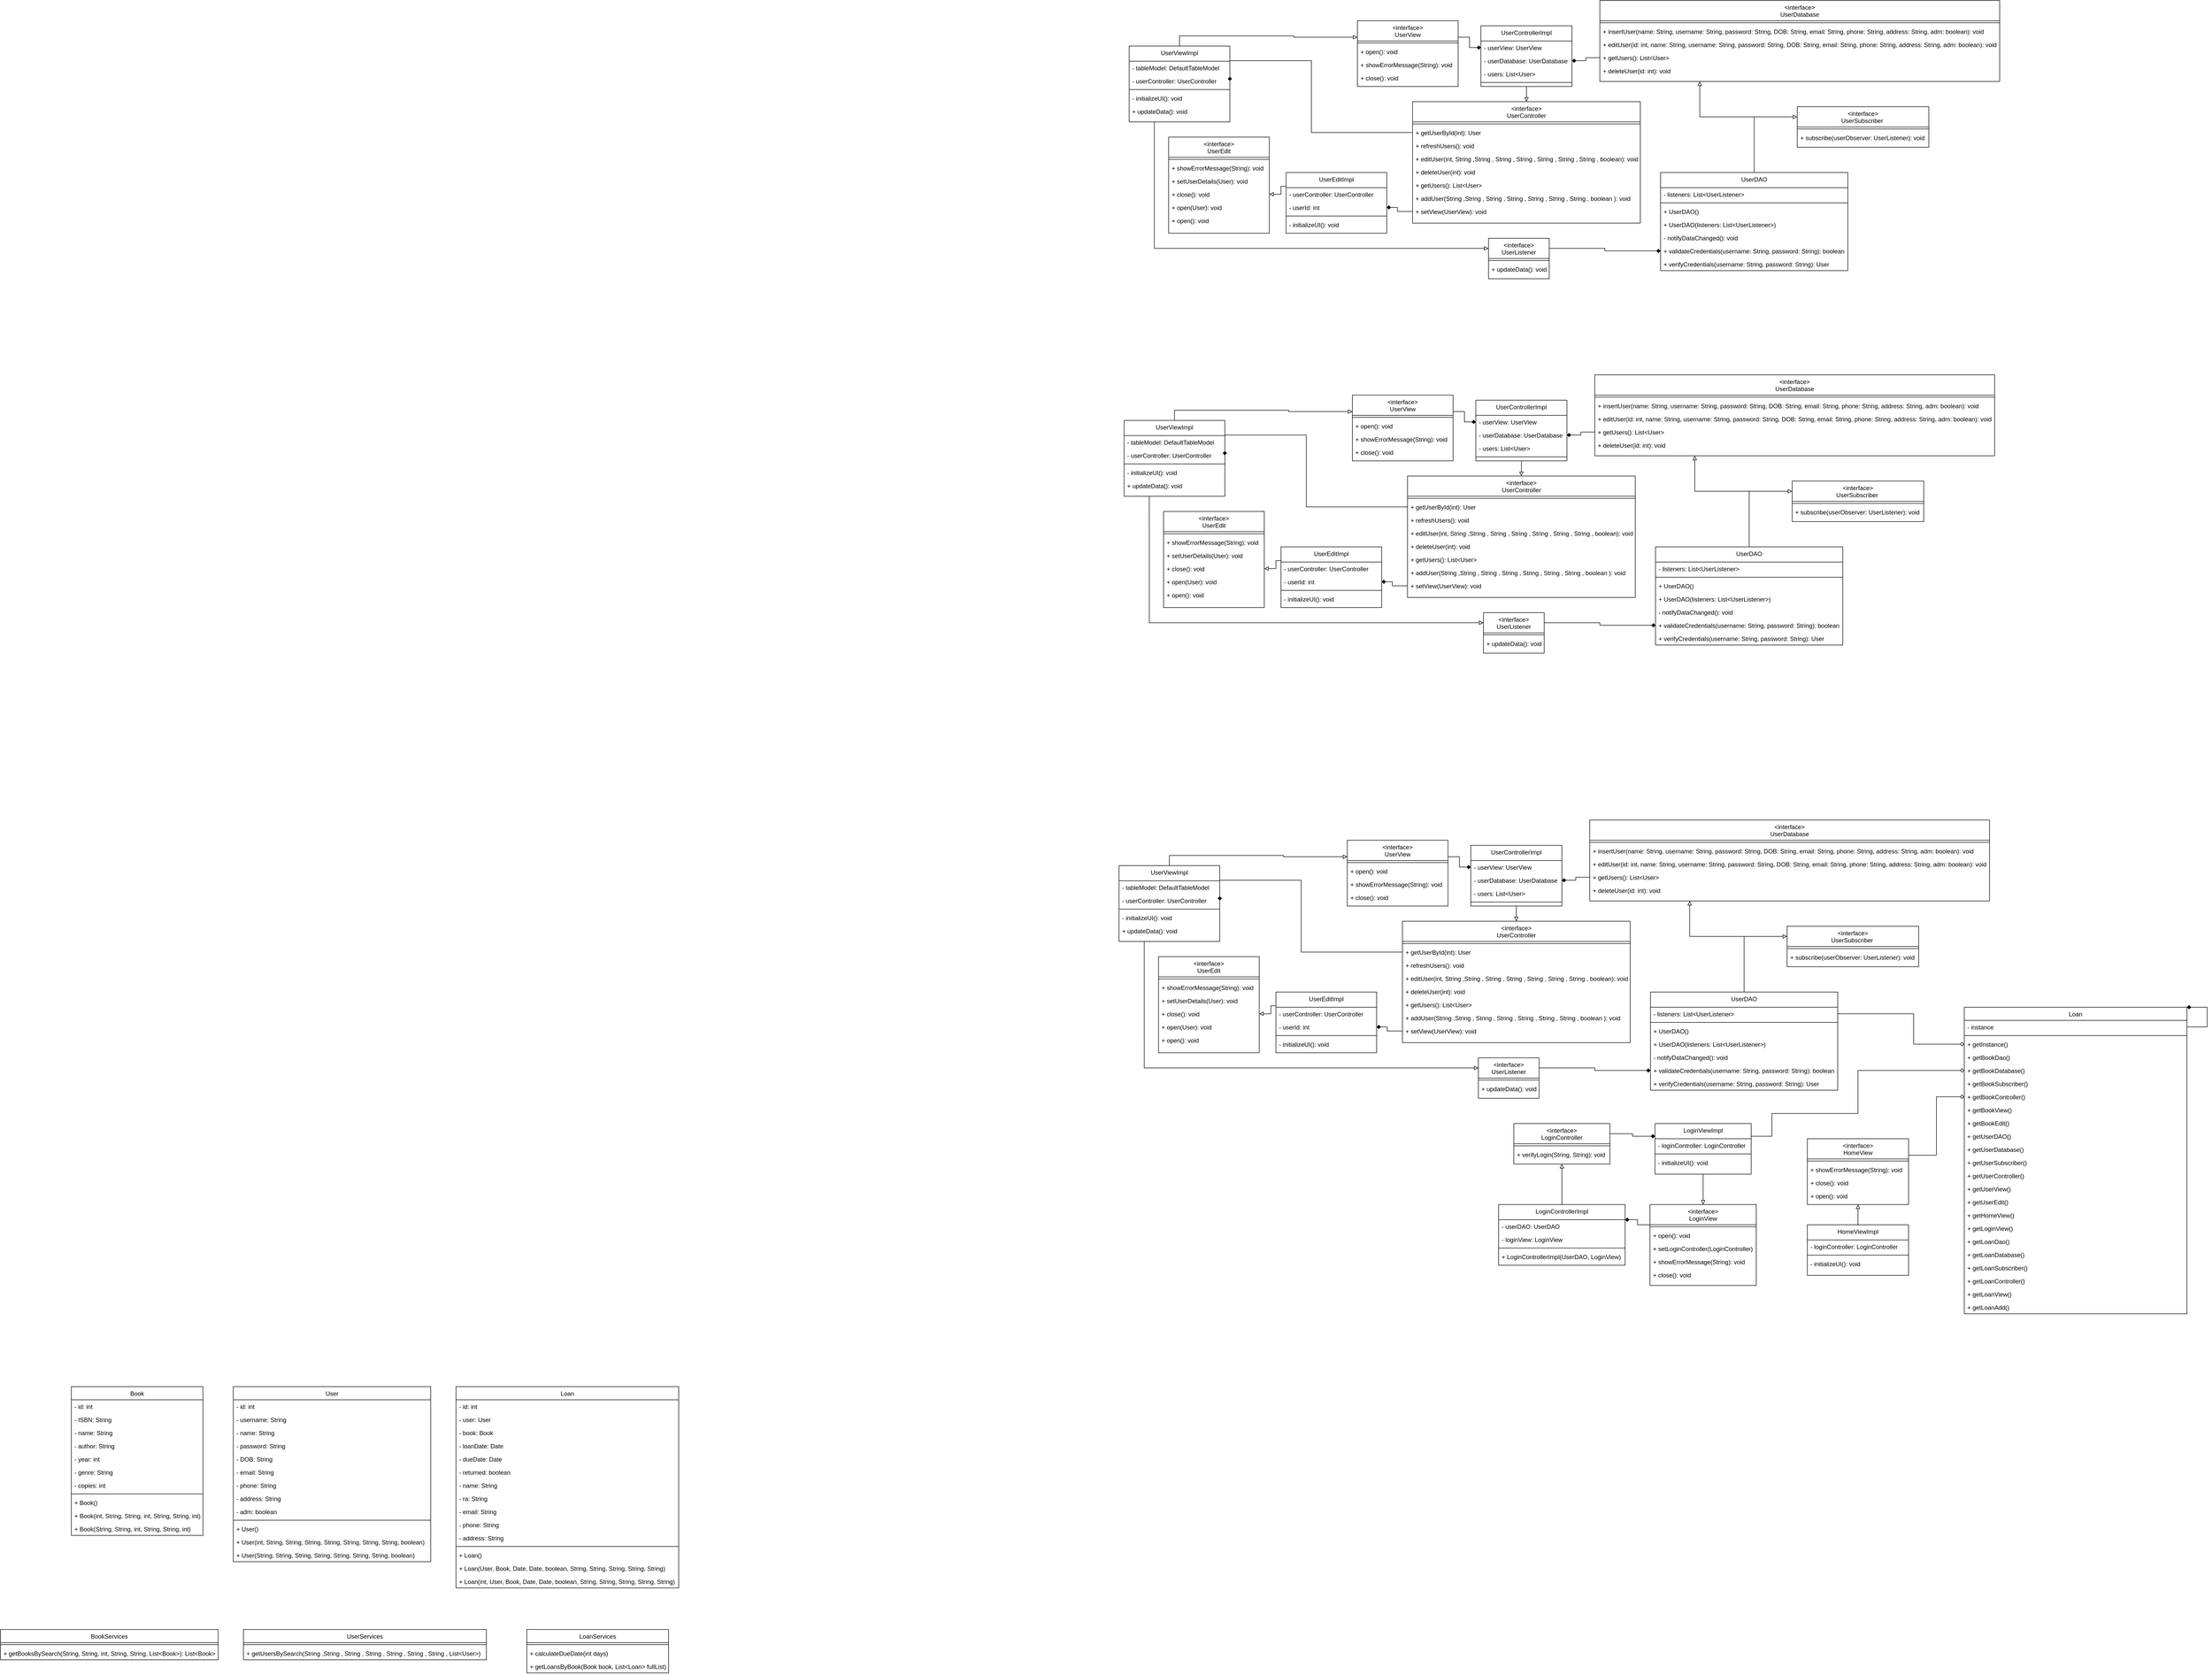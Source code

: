 <mxfile version="24.5.4" type="github">
  <diagram id="C5RBs43oDa-KdzZeNtuy" name="Page-1">
    <mxGraphModel dx="6221" dy="3911" grid="1" gridSize="10" guides="1" tooltips="1" connect="1" arrows="1" fold="1" page="1" pageScale="1" pageWidth="827" pageHeight="1169" math="0" shadow="0">
      <root>
        <mxCell id="WIyWlLk6GJQsqaUBKTNV-0" />
        <mxCell id="WIyWlLk6GJQsqaUBKTNV-1" parent="WIyWlLk6GJQsqaUBKTNV-0" />
        <mxCell id="_h8sS-52qm7GfvDOoYgC-0" value="Book" style="swimlane;fontStyle=0;align=center;verticalAlign=top;childLayout=stackLayout;horizontal=1;startSize=26;horizontalStack=0;resizeParent=1;resizeLast=0;collapsible=1;marginBottom=0;rounded=0;shadow=0;strokeWidth=1;" vertex="1" parent="WIyWlLk6GJQsqaUBKTNV-1">
          <mxGeometry x="-2970" y="760" width="260" height="294" as="geometry">
            <mxRectangle x="230" y="140" width="160" height="26" as="alternateBounds" />
          </mxGeometry>
        </mxCell>
        <mxCell id="_h8sS-52qm7GfvDOoYgC-1" value="- id: int" style="text;align=left;verticalAlign=top;spacingLeft=4;spacingRight=4;overflow=hidden;rotatable=0;points=[[0,0.5],[1,0.5]];portConstraint=eastwest;" vertex="1" parent="_h8sS-52qm7GfvDOoYgC-0">
          <mxGeometry y="26" width="260" height="26" as="geometry" />
        </mxCell>
        <mxCell id="_h8sS-52qm7GfvDOoYgC-2" value="- ISBN: String" style="text;align=left;verticalAlign=top;spacingLeft=4;spacingRight=4;overflow=hidden;rotatable=0;points=[[0,0.5],[1,0.5]];portConstraint=eastwest;rounded=0;shadow=0;html=0;" vertex="1" parent="_h8sS-52qm7GfvDOoYgC-0">
          <mxGeometry y="52" width="260" height="26" as="geometry" />
        </mxCell>
        <mxCell id="_h8sS-52qm7GfvDOoYgC-7" value="- name: String" style="text;align=left;verticalAlign=top;spacingLeft=4;spacingRight=4;overflow=hidden;rotatable=0;points=[[0,0.5],[1,0.5]];portConstraint=eastwest;rounded=0;shadow=0;html=0;" vertex="1" parent="_h8sS-52qm7GfvDOoYgC-0">
          <mxGeometry y="78" width="260" height="26" as="geometry" />
        </mxCell>
        <mxCell id="_h8sS-52qm7GfvDOoYgC-8" value="- author: String" style="text;align=left;verticalAlign=top;spacingLeft=4;spacingRight=4;overflow=hidden;rotatable=0;points=[[0,0.5],[1,0.5]];portConstraint=eastwest;rounded=0;shadow=0;html=0;" vertex="1" parent="_h8sS-52qm7GfvDOoYgC-0">
          <mxGeometry y="104" width="260" height="26" as="geometry" />
        </mxCell>
        <mxCell id="_h8sS-52qm7GfvDOoYgC-6" value="- year: int" style="text;align=left;verticalAlign=top;spacingLeft=4;spacingRight=4;overflow=hidden;rotatable=0;points=[[0,0.5],[1,0.5]];portConstraint=eastwest;" vertex="1" parent="_h8sS-52qm7GfvDOoYgC-0">
          <mxGeometry y="130" width="260" height="26" as="geometry" />
        </mxCell>
        <mxCell id="_h8sS-52qm7GfvDOoYgC-9" value="- genre: String" style="text;align=left;verticalAlign=top;spacingLeft=4;spacingRight=4;overflow=hidden;rotatable=0;points=[[0,0.5],[1,0.5]];portConstraint=eastwest;rounded=0;shadow=0;html=0;" vertex="1" parent="_h8sS-52qm7GfvDOoYgC-0">
          <mxGeometry y="156" width="260" height="26" as="geometry" />
        </mxCell>
        <mxCell id="_h8sS-52qm7GfvDOoYgC-3" value="- copies: int" style="text;align=left;verticalAlign=top;spacingLeft=4;spacingRight=4;overflow=hidden;rotatable=0;points=[[0,0.5],[1,0.5]];portConstraint=eastwest;rounded=0;shadow=0;html=0;" vertex="1" parent="_h8sS-52qm7GfvDOoYgC-0">
          <mxGeometry y="182" width="260" height="26" as="geometry" />
        </mxCell>
        <mxCell id="_h8sS-52qm7GfvDOoYgC-4" value="" style="line;html=1;strokeWidth=1;align=left;verticalAlign=middle;spacingTop=-1;spacingLeft=3;spacingRight=3;rotatable=0;labelPosition=right;points=[];portConstraint=eastwest;" vertex="1" parent="_h8sS-52qm7GfvDOoYgC-0">
          <mxGeometry y="208" width="260" height="8" as="geometry" />
        </mxCell>
        <mxCell id="_h8sS-52qm7GfvDOoYgC-5" value="+ Book()" style="text;align=left;verticalAlign=top;spacingLeft=4;spacingRight=4;overflow=hidden;rotatable=0;points=[[0,0.5],[1,0.5]];portConstraint=eastwest;" vertex="1" parent="_h8sS-52qm7GfvDOoYgC-0">
          <mxGeometry y="216" width="260" height="26" as="geometry" />
        </mxCell>
        <mxCell id="_h8sS-52qm7GfvDOoYgC-10" value="+ Book(int, String, String, int, String, String, int)" style="text;align=left;verticalAlign=top;spacingLeft=4;spacingRight=4;overflow=hidden;rotatable=0;points=[[0,0.5],[1,0.5]];portConstraint=eastwest;" vertex="1" parent="_h8sS-52qm7GfvDOoYgC-0">
          <mxGeometry y="242" width="260" height="26" as="geometry" />
        </mxCell>
        <mxCell id="_h8sS-52qm7GfvDOoYgC-11" value="+ Book(String, String, int, String, String, int)" style="text;align=left;verticalAlign=top;spacingLeft=4;spacingRight=4;overflow=hidden;rotatable=0;points=[[0,0.5],[1,0.5]];portConstraint=eastwest;" vertex="1" parent="_h8sS-52qm7GfvDOoYgC-0">
          <mxGeometry y="268" width="260" height="26" as="geometry" />
        </mxCell>
        <mxCell id="_h8sS-52qm7GfvDOoYgC-12" value="User" style="swimlane;fontStyle=0;align=center;verticalAlign=top;childLayout=stackLayout;horizontal=1;startSize=26;horizontalStack=0;resizeParent=1;resizeLast=0;collapsible=1;marginBottom=0;rounded=0;shadow=0;strokeWidth=1;" vertex="1" parent="WIyWlLk6GJQsqaUBKTNV-1">
          <mxGeometry x="-2650" y="760" width="390" height="346" as="geometry">
            <mxRectangle x="230" y="140" width="160" height="26" as="alternateBounds" />
          </mxGeometry>
        </mxCell>
        <mxCell id="_h8sS-52qm7GfvDOoYgC-13" value="- id: int" style="text;align=left;verticalAlign=top;spacingLeft=4;spacingRight=4;overflow=hidden;rotatable=0;points=[[0,0.5],[1,0.5]];portConstraint=eastwest;" vertex="1" parent="_h8sS-52qm7GfvDOoYgC-12">
          <mxGeometry y="26" width="390" height="26" as="geometry" />
        </mxCell>
        <mxCell id="_h8sS-52qm7GfvDOoYgC-14" value="- username: String" style="text;align=left;verticalAlign=top;spacingLeft=4;spacingRight=4;overflow=hidden;rotatable=0;points=[[0,0.5],[1,0.5]];portConstraint=eastwest;rounded=0;shadow=0;html=0;" vertex="1" parent="_h8sS-52qm7GfvDOoYgC-12">
          <mxGeometry y="52" width="390" height="26" as="geometry" />
        </mxCell>
        <mxCell id="_h8sS-52qm7GfvDOoYgC-15" value="- name: String" style="text;align=left;verticalAlign=top;spacingLeft=4;spacingRight=4;overflow=hidden;rotatable=0;points=[[0,0.5],[1,0.5]];portConstraint=eastwest;rounded=0;shadow=0;html=0;" vertex="1" parent="_h8sS-52qm7GfvDOoYgC-12">
          <mxGeometry y="78" width="390" height="26" as="geometry" />
        </mxCell>
        <mxCell id="_h8sS-52qm7GfvDOoYgC-16" value="- password: String" style="text;align=left;verticalAlign=top;spacingLeft=4;spacingRight=4;overflow=hidden;rotatable=0;points=[[0,0.5],[1,0.5]];portConstraint=eastwest;rounded=0;shadow=0;html=0;" vertex="1" parent="_h8sS-52qm7GfvDOoYgC-12">
          <mxGeometry y="104" width="390" height="26" as="geometry" />
        </mxCell>
        <mxCell id="_h8sS-52qm7GfvDOoYgC-17" value="- DOB: String" style="text;align=left;verticalAlign=top;spacingLeft=4;spacingRight=4;overflow=hidden;rotatable=0;points=[[0,0.5],[1,0.5]];portConstraint=eastwest;" vertex="1" parent="_h8sS-52qm7GfvDOoYgC-12">
          <mxGeometry y="130" width="390" height="26" as="geometry" />
        </mxCell>
        <mxCell id="_h8sS-52qm7GfvDOoYgC-18" value="- email: String" style="text;align=left;verticalAlign=top;spacingLeft=4;spacingRight=4;overflow=hidden;rotatable=0;points=[[0,0.5],[1,0.5]];portConstraint=eastwest;rounded=0;shadow=0;html=0;" vertex="1" parent="_h8sS-52qm7GfvDOoYgC-12">
          <mxGeometry y="156" width="390" height="26" as="geometry" />
        </mxCell>
        <mxCell id="_h8sS-52qm7GfvDOoYgC-19" value="- phone: String" style="text;align=left;verticalAlign=top;spacingLeft=4;spacingRight=4;overflow=hidden;rotatable=0;points=[[0,0.5],[1,0.5]];portConstraint=eastwest;rounded=0;shadow=0;html=0;" vertex="1" parent="_h8sS-52qm7GfvDOoYgC-12">
          <mxGeometry y="182" width="390" height="26" as="geometry" />
        </mxCell>
        <mxCell id="_h8sS-52qm7GfvDOoYgC-24" value="- address: String" style="text;align=left;verticalAlign=top;spacingLeft=4;spacingRight=4;overflow=hidden;rotatable=0;points=[[0,0.5],[1,0.5]];portConstraint=eastwest;rounded=0;shadow=0;html=0;" vertex="1" parent="_h8sS-52qm7GfvDOoYgC-12">
          <mxGeometry y="208" width="390" height="26" as="geometry" />
        </mxCell>
        <mxCell id="_h8sS-52qm7GfvDOoYgC-25" value="- adm: boolean" style="text;align=left;verticalAlign=top;spacingLeft=4;spacingRight=4;overflow=hidden;rotatable=0;points=[[0,0.5],[1,0.5]];portConstraint=eastwest;rounded=0;shadow=0;html=0;" vertex="1" parent="_h8sS-52qm7GfvDOoYgC-12">
          <mxGeometry y="234" width="390" height="26" as="geometry" />
        </mxCell>
        <mxCell id="_h8sS-52qm7GfvDOoYgC-20" value="" style="line;html=1;strokeWidth=1;align=left;verticalAlign=middle;spacingTop=-1;spacingLeft=3;spacingRight=3;rotatable=0;labelPosition=right;points=[];portConstraint=eastwest;" vertex="1" parent="_h8sS-52qm7GfvDOoYgC-12">
          <mxGeometry y="260" width="390" height="8" as="geometry" />
        </mxCell>
        <mxCell id="_h8sS-52qm7GfvDOoYgC-21" value="+ User()" style="text;align=left;verticalAlign=top;spacingLeft=4;spacingRight=4;overflow=hidden;rotatable=0;points=[[0,0.5],[1,0.5]];portConstraint=eastwest;" vertex="1" parent="_h8sS-52qm7GfvDOoYgC-12">
          <mxGeometry y="268" width="390" height="26" as="geometry" />
        </mxCell>
        <mxCell id="_h8sS-52qm7GfvDOoYgC-22" value="+ User(int, String, String, String, String, String, String, String, boolean)" style="text;align=left;verticalAlign=top;spacingLeft=4;spacingRight=4;overflow=hidden;rotatable=0;points=[[0,0.5],[1,0.5]];portConstraint=eastwest;" vertex="1" parent="_h8sS-52qm7GfvDOoYgC-12">
          <mxGeometry y="294" width="390" height="26" as="geometry" />
        </mxCell>
        <mxCell id="_h8sS-52qm7GfvDOoYgC-23" value="+ User(String, String, String, String, String, String, String, boolean)" style="text;align=left;verticalAlign=top;spacingLeft=4;spacingRight=4;overflow=hidden;rotatable=0;points=[[0,0.5],[1,0.5]];portConstraint=eastwest;" vertex="1" parent="_h8sS-52qm7GfvDOoYgC-12">
          <mxGeometry y="320" width="390" height="26" as="geometry" />
        </mxCell>
        <mxCell id="_h8sS-52qm7GfvDOoYgC-26" value="Loan" style="swimlane;fontStyle=0;align=center;verticalAlign=top;childLayout=stackLayout;horizontal=1;startSize=26;horizontalStack=0;resizeParent=1;resizeLast=0;collapsible=1;marginBottom=0;rounded=0;shadow=0;strokeWidth=1;" vertex="1" parent="WIyWlLk6GJQsqaUBKTNV-1">
          <mxGeometry x="-2210" y="760" width="440" height="398" as="geometry">
            <mxRectangle x="230" y="140" width="160" height="26" as="alternateBounds" />
          </mxGeometry>
        </mxCell>
        <mxCell id="_h8sS-52qm7GfvDOoYgC-27" value="- id: int" style="text;align=left;verticalAlign=top;spacingLeft=4;spacingRight=4;overflow=hidden;rotatable=0;points=[[0,0.5],[1,0.5]];portConstraint=eastwest;" vertex="1" parent="_h8sS-52qm7GfvDOoYgC-26">
          <mxGeometry y="26" width="440" height="26" as="geometry" />
        </mxCell>
        <mxCell id="_h8sS-52qm7GfvDOoYgC-28" value="- user: User" style="text;align=left;verticalAlign=top;spacingLeft=4;spacingRight=4;overflow=hidden;rotatable=0;points=[[0,0.5],[1,0.5]];portConstraint=eastwest;rounded=0;shadow=0;html=0;" vertex="1" parent="_h8sS-52qm7GfvDOoYgC-26">
          <mxGeometry y="52" width="440" height="26" as="geometry" />
        </mxCell>
        <mxCell id="_h8sS-52qm7GfvDOoYgC-29" value="- book: Book" style="text;align=left;verticalAlign=top;spacingLeft=4;spacingRight=4;overflow=hidden;rotatable=0;points=[[0,0.5],[1,0.5]];portConstraint=eastwest;rounded=0;shadow=0;html=0;" vertex="1" parent="_h8sS-52qm7GfvDOoYgC-26">
          <mxGeometry y="78" width="440" height="26" as="geometry" />
        </mxCell>
        <mxCell id="_h8sS-52qm7GfvDOoYgC-30" value="- loanDate: Date" style="text;align=left;verticalAlign=top;spacingLeft=4;spacingRight=4;overflow=hidden;rotatable=0;points=[[0,0.5],[1,0.5]];portConstraint=eastwest;rounded=0;shadow=0;html=0;" vertex="1" parent="_h8sS-52qm7GfvDOoYgC-26">
          <mxGeometry y="104" width="440" height="26" as="geometry" />
        </mxCell>
        <mxCell id="_h8sS-52qm7GfvDOoYgC-31" value="- dueDate: Date" style="text;align=left;verticalAlign=top;spacingLeft=4;spacingRight=4;overflow=hidden;rotatable=0;points=[[0,0.5],[1,0.5]];portConstraint=eastwest;" vertex="1" parent="_h8sS-52qm7GfvDOoYgC-26">
          <mxGeometry y="130" width="440" height="26" as="geometry" />
        </mxCell>
        <mxCell id="_h8sS-52qm7GfvDOoYgC-32" value="- returned: boolean" style="text;align=left;verticalAlign=top;spacingLeft=4;spacingRight=4;overflow=hidden;rotatable=0;points=[[0,0.5],[1,0.5]];portConstraint=eastwest;rounded=0;shadow=0;html=0;" vertex="1" parent="_h8sS-52qm7GfvDOoYgC-26">
          <mxGeometry y="156" width="440" height="26" as="geometry" />
        </mxCell>
        <mxCell id="_h8sS-52qm7GfvDOoYgC-33" value="- name: String" style="text;align=left;verticalAlign=top;spacingLeft=4;spacingRight=4;overflow=hidden;rotatable=0;points=[[0,0.5],[1,0.5]];portConstraint=eastwest;rounded=0;shadow=0;html=0;" vertex="1" parent="_h8sS-52qm7GfvDOoYgC-26">
          <mxGeometry y="182" width="440" height="26" as="geometry" />
        </mxCell>
        <mxCell id="_h8sS-52qm7GfvDOoYgC-34" value="- ra: String" style="text;align=left;verticalAlign=top;spacingLeft=4;spacingRight=4;overflow=hidden;rotatable=0;points=[[0,0.5],[1,0.5]];portConstraint=eastwest;rounded=0;shadow=0;html=0;" vertex="1" parent="_h8sS-52qm7GfvDOoYgC-26">
          <mxGeometry y="208" width="440" height="26" as="geometry" />
        </mxCell>
        <mxCell id="_h8sS-52qm7GfvDOoYgC-35" value="- email: String" style="text;align=left;verticalAlign=top;spacingLeft=4;spacingRight=4;overflow=hidden;rotatable=0;points=[[0,0.5],[1,0.5]];portConstraint=eastwest;rounded=0;shadow=0;html=0;" vertex="1" parent="_h8sS-52qm7GfvDOoYgC-26">
          <mxGeometry y="234" width="440" height="26" as="geometry" />
        </mxCell>
        <mxCell id="_h8sS-52qm7GfvDOoYgC-41" value="- phone: String" style="text;align=left;verticalAlign=top;spacingLeft=4;spacingRight=4;overflow=hidden;rotatable=0;points=[[0,0.5],[1,0.5]];portConstraint=eastwest;rounded=0;shadow=0;html=0;" vertex="1" parent="_h8sS-52qm7GfvDOoYgC-26">
          <mxGeometry y="260" width="440" height="26" as="geometry" />
        </mxCell>
        <mxCell id="_h8sS-52qm7GfvDOoYgC-42" value="- address: String" style="text;align=left;verticalAlign=top;spacingLeft=4;spacingRight=4;overflow=hidden;rotatable=0;points=[[0,0.5],[1,0.5]];portConstraint=eastwest;rounded=0;shadow=0;html=0;" vertex="1" parent="_h8sS-52qm7GfvDOoYgC-26">
          <mxGeometry y="286" width="440" height="26" as="geometry" />
        </mxCell>
        <mxCell id="_h8sS-52qm7GfvDOoYgC-36" value="" style="line;html=1;strokeWidth=1;align=left;verticalAlign=middle;spacingTop=-1;spacingLeft=3;spacingRight=3;rotatable=0;labelPosition=right;points=[];portConstraint=eastwest;" vertex="1" parent="_h8sS-52qm7GfvDOoYgC-26">
          <mxGeometry y="312" width="440" height="8" as="geometry" />
        </mxCell>
        <mxCell id="_h8sS-52qm7GfvDOoYgC-37" value="+ Loan()" style="text;align=left;verticalAlign=top;spacingLeft=4;spacingRight=4;overflow=hidden;rotatable=0;points=[[0,0.5],[1,0.5]];portConstraint=eastwest;" vertex="1" parent="_h8sS-52qm7GfvDOoYgC-26">
          <mxGeometry y="320" width="440" height="26" as="geometry" />
        </mxCell>
        <mxCell id="_h8sS-52qm7GfvDOoYgC-38" value="+ Loan(User, Book, Date, Date, boolean, String, String, String, String, String)" style="text;align=left;verticalAlign=top;spacingLeft=4;spacingRight=4;overflow=hidden;rotatable=0;points=[[0,0.5],[1,0.5]];portConstraint=eastwest;" vertex="1" parent="_h8sS-52qm7GfvDOoYgC-26">
          <mxGeometry y="346" width="440" height="26" as="geometry" />
        </mxCell>
        <mxCell id="_h8sS-52qm7GfvDOoYgC-39" value="+ Loan(int, User, Book, Date, Date, boolean, String, String, String, String, String)" style="text;align=left;verticalAlign=top;spacingLeft=4;spacingRight=4;overflow=hidden;rotatable=0;points=[[0,0.5],[1,0.5]];portConstraint=eastwest;" vertex="1" parent="_h8sS-52qm7GfvDOoYgC-26">
          <mxGeometry y="372" width="440" height="26" as="geometry" />
        </mxCell>
        <mxCell id="_h8sS-52qm7GfvDOoYgC-43" value="BookServices" style="swimlane;fontStyle=0;align=center;verticalAlign=top;childLayout=stackLayout;horizontal=1;startSize=26;horizontalStack=0;resizeParent=1;resizeLast=0;collapsible=1;marginBottom=0;rounded=0;shadow=0;strokeWidth=1;" vertex="1" parent="WIyWlLk6GJQsqaUBKTNV-1">
          <mxGeometry x="-3110" y="1240" width="430" height="60" as="geometry">
            <mxRectangle x="340" y="380" width="170" height="26" as="alternateBounds" />
          </mxGeometry>
        </mxCell>
        <mxCell id="_h8sS-52qm7GfvDOoYgC-45" value="" style="line;html=1;strokeWidth=1;align=left;verticalAlign=middle;spacingTop=-1;spacingLeft=3;spacingRight=3;rotatable=0;labelPosition=right;points=[];portConstraint=eastwest;" vertex="1" parent="_h8sS-52qm7GfvDOoYgC-43">
          <mxGeometry y="26" width="430" height="8" as="geometry" />
        </mxCell>
        <mxCell id="_h8sS-52qm7GfvDOoYgC-44" value="+ getBooksBySearch(String, String, int, String, String, List&lt;Book&gt;): List&lt;Book&gt;" style="text;align=left;verticalAlign=top;spacingLeft=4;spacingRight=4;overflow=hidden;rotatable=0;points=[[0,0.5],[1,0.5]];portConstraint=eastwest;" vertex="1" parent="_h8sS-52qm7GfvDOoYgC-43">
          <mxGeometry y="34" width="430" height="26" as="geometry" />
        </mxCell>
        <mxCell id="_h8sS-52qm7GfvDOoYgC-46" value="UserServices" style="swimlane;fontStyle=0;align=center;verticalAlign=top;childLayout=stackLayout;horizontal=1;startSize=26;horizontalStack=0;resizeParent=1;resizeLast=0;collapsible=1;marginBottom=0;rounded=0;shadow=0;strokeWidth=1;" vertex="1" parent="WIyWlLk6GJQsqaUBKTNV-1">
          <mxGeometry x="-2630" y="1240" width="480" height="60" as="geometry">
            <mxRectangle x="340" y="380" width="170" height="26" as="alternateBounds" />
          </mxGeometry>
        </mxCell>
        <mxCell id="_h8sS-52qm7GfvDOoYgC-47" value="" style="line;html=1;strokeWidth=1;align=left;verticalAlign=middle;spacingTop=-1;spacingLeft=3;spacingRight=3;rotatable=0;labelPosition=right;points=[];portConstraint=eastwest;" vertex="1" parent="_h8sS-52qm7GfvDOoYgC-46">
          <mxGeometry y="26" width="480" height="8" as="geometry" />
        </mxCell>
        <mxCell id="_h8sS-52qm7GfvDOoYgC-48" value="+ getUsersBySearch(String ,String , String , String , String , String , String , List&lt;User&gt;)" style="text;align=left;verticalAlign=top;spacingLeft=4;spacingRight=4;overflow=hidden;rotatable=0;points=[[0,0.5],[1,0.5]];portConstraint=eastwest;" vertex="1" parent="_h8sS-52qm7GfvDOoYgC-46">
          <mxGeometry y="34" width="480" height="26" as="geometry" />
        </mxCell>
        <mxCell id="_h8sS-52qm7GfvDOoYgC-49" value="LoanServices" style="swimlane;fontStyle=0;align=center;verticalAlign=top;childLayout=stackLayout;horizontal=1;startSize=26;horizontalStack=0;resizeParent=1;resizeLast=0;collapsible=1;marginBottom=0;rounded=0;shadow=0;strokeWidth=1;" vertex="1" parent="WIyWlLk6GJQsqaUBKTNV-1">
          <mxGeometry x="-2070" y="1240" width="280" height="86" as="geometry">
            <mxRectangle x="340" y="380" width="170" height="26" as="alternateBounds" />
          </mxGeometry>
        </mxCell>
        <mxCell id="_h8sS-52qm7GfvDOoYgC-50" value="" style="line;html=1;strokeWidth=1;align=left;verticalAlign=middle;spacingTop=-1;spacingLeft=3;spacingRight=3;rotatable=0;labelPosition=right;points=[];portConstraint=eastwest;" vertex="1" parent="_h8sS-52qm7GfvDOoYgC-49">
          <mxGeometry y="26" width="280" height="8" as="geometry" />
        </mxCell>
        <mxCell id="_h8sS-52qm7GfvDOoYgC-51" value="+ calculateDueDate(int days)" style="text;align=left;verticalAlign=top;spacingLeft=4;spacingRight=4;overflow=hidden;rotatable=0;points=[[0,0.5],[1,0.5]];portConstraint=eastwest;" vertex="1" parent="_h8sS-52qm7GfvDOoYgC-49">
          <mxGeometry y="34" width="280" height="26" as="geometry" />
        </mxCell>
        <mxCell id="_h8sS-52qm7GfvDOoYgC-52" value="+ getLoansByBook(Book book, List&lt;Loan&gt; fullList)" style="text;align=left;verticalAlign=top;spacingLeft=4;spacingRight=4;overflow=hidden;rotatable=0;points=[[0,0.5],[1,0.5]];portConstraint=eastwest;" vertex="1" parent="_h8sS-52qm7GfvDOoYgC-49">
          <mxGeometry y="60" width="280" height="26" as="geometry" />
        </mxCell>
        <mxCell id="_h8sS-52qm7GfvDOoYgC-269" style="edgeStyle=orthogonalEdgeStyle;rounded=0;orthogonalLoop=1;jettySize=auto;html=1;exitX=1;exitY=0.25;exitDx=0;exitDy=0;entryX=0;entryY=0.5;entryDx=0;entryDy=0;endArrow=diamond;endFill=0;" edge="1" parent="WIyWlLk6GJQsqaUBKTNV-1" source="_h8sS-52qm7GfvDOoYgC-53" target="_h8sS-52qm7GfvDOoYgC-258">
          <mxGeometry relative="1" as="geometry" />
        </mxCell>
        <mxCell id="_h8sS-52qm7GfvDOoYgC-53" value="&lt;interface&gt;&#xa;HomeView" style="swimlane;fontStyle=0;align=center;verticalAlign=top;childLayout=stackLayout;horizontal=1;startSize=40;horizontalStack=0;resizeParent=1;resizeLast=0;collapsible=1;marginBottom=0;rounded=0;shadow=0;strokeWidth=1;" vertex="1" parent="WIyWlLk6GJQsqaUBKTNV-1">
          <mxGeometry x="460" y="270" width="200" height="130" as="geometry">
            <mxRectangle x="230" y="140" width="160" height="26" as="alternateBounds" />
          </mxGeometry>
        </mxCell>
        <mxCell id="_h8sS-52qm7GfvDOoYgC-61" value="" style="line;html=1;strokeWidth=1;align=left;verticalAlign=middle;spacingTop=-1;spacingLeft=3;spacingRight=3;rotatable=0;labelPosition=right;points=[];portConstraint=eastwest;" vertex="1" parent="_h8sS-52qm7GfvDOoYgC-53">
          <mxGeometry y="40" width="200" height="8" as="geometry" />
        </mxCell>
        <mxCell id="_h8sS-52qm7GfvDOoYgC-56" value="+ showErrorMessage(String): void" style="text;align=left;verticalAlign=top;spacingLeft=4;spacingRight=4;overflow=hidden;rotatable=0;points=[[0,0.5],[1,0.5]];portConstraint=eastwest;rounded=0;shadow=0;html=0;" vertex="1" parent="_h8sS-52qm7GfvDOoYgC-53">
          <mxGeometry y="48" width="200" height="26" as="geometry" />
        </mxCell>
        <mxCell id="_h8sS-52qm7GfvDOoYgC-55" value="+ close(): void" style="text;align=left;verticalAlign=top;spacingLeft=4;spacingRight=4;overflow=hidden;rotatable=0;points=[[0,0.5],[1,0.5]];portConstraint=eastwest;rounded=0;shadow=0;html=0;" vertex="1" parent="_h8sS-52qm7GfvDOoYgC-53">
          <mxGeometry y="74" width="200" height="26" as="geometry" />
        </mxCell>
        <mxCell id="_h8sS-52qm7GfvDOoYgC-54" value="+ open(): void" style="text;align=left;verticalAlign=top;spacingLeft=4;spacingRight=4;overflow=hidden;rotatable=0;points=[[0,0.5],[1,0.5]];portConstraint=eastwest;" vertex="1" parent="_h8sS-52qm7GfvDOoYgC-53">
          <mxGeometry y="100" width="200" height="26" as="geometry" />
        </mxCell>
        <mxCell id="_h8sS-52qm7GfvDOoYgC-264" style="edgeStyle=orthogonalEdgeStyle;rounded=0;orthogonalLoop=1;jettySize=auto;html=1;exitX=1;exitY=0.25;exitDx=0;exitDy=0;entryX=0;entryY=0.25;entryDx=0;entryDy=0;endArrow=diamond;endFill=1;" edge="1" parent="WIyWlLk6GJQsqaUBKTNV-1" source="_h8sS-52qm7GfvDOoYgC-65" target="_h8sS-52qm7GfvDOoYgC-110">
          <mxGeometry relative="1" as="geometry" />
        </mxCell>
        <mxCell id="_h8sS-52qm7GfvDOoYgC-65" value="&lt;interface&gt;&#xa;LoginController" style="swimlane;fontStyle=0;align=center;verticalAlign=top;childLayout=stackLayout;horizontal=1;startSize=40;horizontalStack=0;resizeParent=1;resizeLast=0;collapsible=1;marginBottom=0;rounded=0;shadow=0;strokeWidth=1;" vertex="1" parent="WIyWlLk6GJQsqaUBKTNV-1">
          <mxGeometry x="-120" y="240" width="190" height="80" as="geometry">
            <mxRectangle x="230" y="140" width="160" height="26" as="alternateBounds" />
          </mxGeometry>
        </mxCell>
        <mxCell id="_h8sS-52qm7GfvDOoYgC-69" value="" style="line;html=1;strokeWidth=1;align=left;verticalAlign=middle;spacingTop=-1;spacingLeft=3;spacingRight=3;rotatable=0;labelPosition=right;points=[];portConstraint=eastwest;" vertex="1" parent="_h8sS-52qm7GfvDOoYgC-65">
          <mxGeometry y="40" width="190" height="8" as="geometry" />
        </mxCell>
        <mxCell id="_h8sS-52qm7GfvDOoYgC-66" value="+ verifyLogin(String, String): void" style="text;align=left;verticalAlign=top;spacingLeft=4;spacingRight=4;overflow=hidden;rotatable=0;points=[[0,0.5],[1,0.5]];portConstraint=eastwest;" vertex="1" parent="_h8sS-52qm7GfvDOoYgC-65">
          <mxGeometry y="48" width="190" height="26" as="geometry" />
        </mxCell>
        <mxCell id="_h8sS-52qm7GfvDOoYgC-265" style="edgeStyle=orthogonalEdgeStyle;rounded=0;orthogonalLoop=1;jettySize=auto;html=1;exitX=0;exitY=0.25;exitDx=0;exitDy=0;entryX=1;entryY=0.25;entryDx=0;entryDy=0;endArrow=diamond;endFill=1;" edge="1" parent="WIyWlLk6GJQsqaUBKTNV-1" source="_h8sS-52qm7GfvDOoYgC-70" target="_h8sS-52qm7GfvDOoYgC-107">
          <mxGeometry relative="1" as="geometry" />
        </mxCell>
        <mxCell id="_h8sS-52qm7GfvDOoYgC-70" value="&lt;interface&gt;&#xa;LoginView" style="swimlane;fontStyle=0;align=center;verticalAlign=top;childLayout=stackLayout;horizontal=1;startSize=40;horizontalStack=0;resizeParent=1;resizeLast=0;collapsible=1;marginBottom=0;rounded=0;shadow=0;strokeWidth=1;" vertex="1" parent="WIyWlLk6GJQsqaUBKTNV-1">
          <mxGeometry x="149" y="400" width="210" height="160" as="geometry">
            <mxRectangle x="230" y="140" width="160" height="26" as="alternateBounds" />
          </mxGeometry>
        </mxCell>
        <mxCell id="_h8sS-52qm7GfvDOoYgC-72" value="" style="line;html=1;strokeWidth=1;align=left;verticalAlign=middle;spacingTop=-1;spacingLeft=3;spacingRight=3;rotatable=0;labelPosition=right;points=[];portConstraint=eastwest;" vertex="1" parent="_h8sS-52qm7GfvDOoYgC-70">
          <mxGeometry y="40" width="210" height="8" as="geometry" />
        </mxCell>
        <mxCell id="_h8sS-52qm7GfvDOoYgC-71" value="+ open(): void" style="text;align=left;verticalAlign=top;spacingLeft=4;spacingRight=4;overflow=hidden;rotatable=0;points=[[0,0.5],[1,0.5]];portConstraint=eastwest;" vertex="1" parent="_h8sS-52qm7GfvDOoYgC-70">
          <mxGeometry y="48" width="210" height="26" as="geometry" />
        </mxCell>
        <mxCell id="_h8sS-52qm7GfvDOoYgC-74" value="+ setLoginController(LoginController)" style="text;align=left;verticalAlign=top;spacingLeft=4;spacingRight=4;overflow=hidden;rotatable=0;points=[[0,0.5],[1,0.5]];portConstraint=eastwest;" vertex="1" parent="_h8sS-52qm7GfvDOoYgC-70">
          <mxGeometry y="74" width="210" height="26" as="geometry" />
        </mxCell>
        <mxCell id="_h8sS-52qm7GfvDOoYgC-75" value="+ showErrorMessage(String): void" style="text;align=left;verticalAlign=top;spacingLeft=4;spacingRight=4;overflow=hidden;rotatable=0;points=[[0,0.5],[1,0.5]];portConstraint=eastwest;" vertex="1" parent="_h8sS-52qm7GfvDOoYgC-70">
          <mxGeometry y="100" width="210" height="26" as="geometry" />
        </mxCell>
        <mxCell id="_h8sS-52qm7GfvDOoYgC-73" value="+ close(): void" style="text;align=left;verticalAlign=top;spacingLeft=4;spacingRight=4;overflow=hidden;rotatable=0;points=[[0,0.5],[1,0.5]];portConstraint=eastwest;" vertex="1" parent="_h8sS-52qm7GfvDOoYgC-70">
          <mxGeometry y="126" width="210" height="26" as="geometry" />
        </mxCell>
        <mxCell id="_h8sS-52qm7GfvDOoYgC-76" value="&lt;interface&gt;&#xa;UserController" style="swimlane;fontStyle=0;align=center;verticalAlign=top;childLayout=stackLayout;horizontal=1;startSize=40;horizontalStack=0;resizeParent=1;resizeLast=0;collapsible=1;marginBottom=0;rounded=0;shadow=0;strokeWidth=1;" vertex="1" parent="WIyWlLk6GJQsqaUBKTNV-1">
          <mxGeometry x="-340" y="-160" width="450" height="240" as="geometry">
            <mxRectangle x="230" y="140" width="160" height="26" as="alternateBounds" />
          </mxGeometry>
        </mxCell>
        <mxCell id="_h8sS-52qm7GfvDOoYgC-81" value="" style="line;html=1;strokeWidth=1;align=left;verticalAlign=middle;spacingTop=-1;spacingLeft=3;spacingRight=3;rotatable=0;labelPosition=right;points=[];portConstraint=eastwest;" vertex="1" parent="_h8sS-52qm7GfvDOoYgC-76">
          <mxGeometry y="40" width="450" height="8" as="geometry" />
        </mxCell>
        <mxCell id="_h8sS-52qm7GfvDOoYgC-84" value="+ getUserById(int): User" style="text;align=left;verticalAlign=top;spacingLeft=4;spacingRight=4;overflow=hidden;rotatable=0;points=[[0,0.5],[1,0.5]];portConstraint=eastwest;" vertex="1" parent="_h8sS-52qm7GfvDOoYgC-76">
          <mxGeometry y="48" width="450" height="26" as="geometry" />
        </mxCell>
        <mxCell id="_h8sS-52qm7GfvDOoYgC-83" value="+ refreshUsers(): void" style="text;align=left;verticalAlign=top;spacingLeft=4;spacingRight=4;overflow=hidden;rotatable=0;points=[[0,0.5],[1,0.5]];portConstraint=eastwest;" vertex="1" parent="_h8sS-52qm7GfvDOoYgC-76">
          <mxGeometry y="74" width="450" height="26" as="geometry" />
        </mxCell>
        <mxCell id="_h8sS-52qm7GfvDOoYgC-82" value="+ editUser(int, String ,String , String , String , String , String , String , boolean): void" style="text;align=left;verticalAlign=top;spacingLeft=4;spacingRight=4;overflow=hidden;rotatable=0;points=[[0,0.5],[1,0.5]];portConstraint=eastwest;" vertex="1" parent="_h8sS-52qm7GfvDOoYgC-76">
          <mxGeometry y="100" width="450" height="26" as="geometry" />
        </mxCell>
        <mxCell id="_h8sS-52qm7GfvDOoYgC-80" value="+ deleteUser(int): void" style="text;align=left;verticalAlign=top;spacingLeft=4;spacingRight=4;overflow=hidden;rotatable=0;points=[[0,0.5],[1,0.5]];portConstraint=eastwest;" vertex="1" parent="_h8sS-52qm7GfvDOoYgC-76">
          <mxGeometry y="126" width="450" height="26" as="geometry" />
        </mxCell>
        <mxCell id="_h8sS-52qm7GfvDOoYgC-79" value="+ getUsers(): List&lt;User&gt;" style="text;align=left;verticalAlign=top;spacingLeft=4;spacingRight=4;overflow=hidden;rotatable=0;points=[[0,0.5],[1,0.5]];portConstraint=eastwest;" vertex="1" parent="_h8sS-52qm7GfvDOoYgC-76">
          <mxGeometry y="152" width="450" height="26" as="geometry" />
        </mxCell>
        <mxCell id="_h8sS-52qm7GfvDOoYgC-78" value="+ addUser(String ,String , String , String , String , String , String , boolean ): void" style="text;align=left;verticalAlign=top;spacingLeft=4;spacingRight=4;overflow=hidden;rotatable=0;points=[[0,0.5],[1,0.5]];portConstraint=eastwest;" vertex="1" parent="_h8sS-52qm7GfvDOoYgC-76">
          <mxGeometry y="178" width="450" height="26" as="geometry" />
        </mxCell>
        <mxCell id="_h8sS-52qm7GfvDOoYgC-77" value="+ setView(UserView): void" style="text;align=left;verticalAlign=top;spacingLeft=4;spacingRight=4;overflow=hidden;rotatable=0;points=[[0,0.5],[1,0.5]];portConstraint=eastwest;" vertex="1" parent="_h8sS-52qm7GfvDOoYgC-76">
          <mxGeometry y="204" width="450" height="26" as="geometry" />
        </mxCell>
        <mxCell id="_h8sS-52qm7GfvDOoYgC-224" style="edgeStyle=orthogonalEdgeStyle;rounded=0;orthogonalLoop=1;jettySize=auto;html=1;exitX=1;exitY=0.25;exitDx=0;exitDy=0;entryX=0;entryY=0.5;entryDx=0;entryDy=0;endArrow=diamond;endFill=1;" edge="1" parent="WIyWlLk6GJQsqaUBKTNV-1" source="_h8sS-52qm7GfvDOoYgC-86" target="_h8sS-52qm7GfvDOoYgC-117">
          <mxGeometry relative="1" as="geometry" />
        </mxCell>
        <mxCell id="_h8sS-52qm7GfvDOoYgC-86" value="&lt;interface&gt;&#xa;UserView" style="swimlane;fontStyle=0;align=center;verticalAlign=top;childLayout=stackLayout;horizontal=1;startSize=40;horizontalStack=0;resizeParent=1;resizeLast=0;collapsible=1;marginBottom=0;rounded=0;shadow=0;strokeWidth=1;" vertex="1" parent="WIyWlLk6GJQsqaUBKTNV-1">
          <mxGeometry x="-449" y="-320" width="199" height="130" as="geometry">
            <mxRectangle x="230" y="140" width="160" height="26" as="alternateBounds" />
          </mxGeometry>
        </mxCell>
        <mxCell id="_h8sS-52qm7GfvDOoYgC-94" value="" style="line;html=1;strokeWidth=1;align=left;verticalAlign=middle;spacingTop=-1;spacingLeft=3;spacingRight=3;rotatable=0;labelPosition=right;points=[];portConstraint=eastwest;" vertex="1" parent="_h8sS-52qm7GfvDOoYgC-86">
          <mxGeometry y="40" width="199" height="8" as="geometry" />
        </mxCell>
        <mxCell id="_h8sS-52qm7GfvDOoYgC-87" value="+ open(): void" style="text;align=left;verticalAlign=top;spacingLeft=4;spacingRight=4;overflow=hidden;rotatable=0;points=[[0,0.5],[1,0.5]];portConstraint=eastwest;" vertex="1" parent="_h8sS-52qm7GfvDOoYgC-86">
          <mxGeometry y="48" width="199" height="26" as="geometry" />
        </mxCell>
        <mxCell id="_h8sS-52qm7GfvDOoYgC-89" value="+ showErrorMessage(String): void" style="text;align=left;verticalAlign=top;spacingLeft=4;spacingRight=4;overflow=hidden;rotatable=0;points=[[0,0.5],[1,0.5]];portConstraint=eastwest;" vertex="1" parent="_h8sS-52qm7GfvDOoYgC-86">
          <mxGeometry y="74" width="199" height="26" as="geometry" />
        </mxCell>
        <mxCell id="_h8sS-52qm7GfvDOoYgC-88" value="+ close(): void" style="text;align=left;verticalAlign=top;spacingLeft=4;spacingRight=4;overflow=hidden;rotatable=0;points=[[0,0.5],[1,0.5]];portConstraint=eastwest;" vertex="1" parent="_h8sS-52qm7GfvDOoYgC-86">
          <mxGeometry y="100" width="199" height="26" as="geometry" />
        </mxCell>
        <mxCell id="_h8sS-52qm7GfvDOoYgC-210" style="edgeStyle=orthogonalEdgeStyle;rounded=0;orthogonalLoop=1;jettySize=auto;html=1;exitX=1;exitY=0.5;exitDx=0;exitDy=0;entryX=0.006;entryY=-0.111;entryDx=0;entryDy=0;startArrow=block;startFill=0;endArrow=none;endFill=0;entryPerimeter=0;" edge="1" parent="WIyWlLk6GJQsqaUBKTNV-1" source="_h8sS-52qm7GfvDOoYgC-98" target="_h8sS-52qm7GfvDOoYgC-131">
          <mxGeometry relative="1" as="geometry">
            <Array as="points">
              <mxPoint x="-600" y="23" />
              <mxPoint x="-600" y="7" />
            </Array>
          </mxGeometry>
        </mxCell>
        <mxCell id="_h8sS-52qm7GfvDOoYgC-95" value="&lt;interface&gt;&#xa;UserEdit" style="swimlane;fontStyle=0;align=center;verticalAlign=top;childLayout=stackLayout;horizontal=1;startSize=40;horizontalStack=0;resizeParent=1;resizeLast=0;collapsible=1;marginBottom=0;rounded=0;shadow=0;strokeWidth=1;" vertex="1" parent="WIyWlLk6GJQsqaUBKTNV-1">
          <mxGeometry x="-822" y="-90" width="199" height="190" as="geometry">
            <mxRectangle x="230" y="140" width="160" height="26" as="alternateBounds" />
          </mxGeometry>
        </mxCell>
        <mxCell id="_h8sS-52qm7GfvDOoYgC-99" value="" style="line;html=1;strokeWidth=1;align=left;verticalAlign=middle;spacingTop=-1;spacingLeft=3;spacingRight=3;rotatable=0;labelPosition=right;points=[];portConstraint=eastwest;" vertex="1" parent="_h8sS-52qm7GfvDOoYgC-95">
          <mxGeometry y="40" width="199" height="8" as="geometry" />
        </mxCell>
        <mxCell id="_h8sS-52qm7GfvDOoYgC-101" value="+ showErrorMessage(String): void" style="text;align=left;verticalAlign=top;spacingLeft=4;spacingRight=4;overflow=hidden;rotatable=0;points=[[0,0.5],[1,0.5]];portConstraint=eastwest;" vertex="1" parent="_h8sS-52qm7GfvDOoYgC-95">
          <mxGeometry y="48" width="199" height="26" as="geometry" />
        </mxCell>
        <mxCell id="_h8sS-52qm7GfvDOoYgC-100" value="+ setUserDetails(User): void" style="text;align=left;verticalAlign=top;spacingLeft=4;spacingRight=4;overflow=hidden;rotatable=0;points=[[0,0.5],[1,0.5]];portConstraint=eastwest;" vertex="1" parent="_h8sS-52qm7GfvDOoYgC-95">
          <mxGeometry y="74" width="199" height="26" as="geometry" />
        </mxCell>
        <mxCell id="_h8sS-52qm7GfvDOoYgC-98" value="+ close(): void" style="text;align=left;verticalAlign=top;spacingLeft=4;spacingRight=4;overflow=hidden;rotatable=0;points=[[0,0.5],[1,0.5]];portConstraint=eastwest;" vertex="1" parent="_h8sS-52qm7GfvDOoYgC-95">
          <mxGeometry y="100" width="199" height="26" as="geometry" />
        </mxCell>
        <mxCell id="_h8sS-52qm7GfvDOoYgC-97" value="+ open(User): void" style="text;align=left;verticalAlign=top;spacingLeft=4;spacingRight=4;overflow=hidden;rotatable=0;points=[[0,0.5],[1,0.5]];portConstraint=eastwest;" vertex="1" parent="_h8sS-52qm7GfvDOoYgC-95">
          <mxGeometry y="126" width="199" height="26" as="geometry" />
        </mxCell>
        <mxCell id="_h8sS-52qm7GfvDOoYgC-96" value="+ open(): void" style="text;align=left;verticalAlign=top;spacingLeft=4;spacingRight=4;overflow=hidden;rotatable=0;points=[[0,0.5],[1,0.5]];portConstraint=eastwest;" vertex="1" parent="_h8sS-52qm7GfvDOoYgC-95">
          <mxGeometry y="152" width="199" height="26" as="geometry" />
        </mxCell>
        <mxCell id="_h8sS-52qm7GfvDOoYgC-216" style="edgeStyle=orthogonalEdgeStyle;rounded=0;orthogonalLoop=1;jettySize=auto;html=1;exitX=0.5;exitY=0;exitDx=0;exitDy=0;entryX=0.5;entryY=1;entryDx=0;entryDy=0;endArrow=block;endFill=0;" edge="1" parent="WIyWlLk6GJQsqaUBKTNV-1" source="_h8sS-52qm7GfvDOoYgC-102" target="_h8sS-52qm7GfvDOoYgC-53">
          <mxGeometry relative="1" as="geometry" />
        </mxCell>
        <mxCell id="_h8sS-52qm7GfvDOoYgC-102" value="HomeViewImpl" style="swimlane;fontStyle=0;align=center;verticalAlign=top;childLayout=stackLayout;horizontal=1;startSize=30;horizontalStack=0;resizeParent=1;resizeLast=0;collapsible=1;marginBottom=0;rounded=0;shadow=0;strokeWidth=1;" vertex="1" parent="WIyWlLk6GJQsqaUBKTNV-1">
          <mxGeometry x="460" y="440" width="200" height="100" as="geometry">
            <mxRectangle x="230" y="140" width="160" height="26" as="alternateBounds" />
          </mxGeometry>
        </mxCell>
        <mxCell id="_h8sS-52qm7GfvDOoYgC-103" value="- loginController: LoginController" style="text;align=left;verticalAlign=top;spacingLeft=4;spacingRight=4;overflow=hidden;rotatable=0;points=[[0,0.5],[1,0.5]];portConstraint=eastwest;" vertex="1" parent="_h8sS-52qm7GfvDOoYgC-102">
          <mxGeometry y="30" width="200" height="26" as="geometry" />
        </mxCell>
        <mxCell id="_h8sS-52qm7GfvDOoYgC-106" value="" style="line;html=1;strokeWidth=1;align=left;verticalAlign=middle;spacingTop=-1;spacingLeft=3;spacingRight=3;rotatable=0;labelPosition=right;points=[];portConstraint=eastwest;" vertex="1" parent="_h8sS-52qm7GfvDOoYgC-102">
          <mxGeometry y="56" width="200" height="8" as="geometry" />
        </mxCell>
        <mxCell id="_h8sS-52qm7GfvDOoYgC-137" value="- initializeUI(): void" style="text;align=left;verticalAlign=top;spacingLeft=4;spacingRight=4;overflow=hidden;rotatable=0;points=[[0,0.5],[1,0.5]];portConstraint=eastwest;" vertex="1" parent="_h8sS-52qm7GfvDOoYgC-102">
          <mxGeometry y="64" width="200" height="26" as="geometry" />
        </mxCell>
        <mxCell id="_h8sS-52qm7GfvDOoYgC-215" style="edgeStyle=orthogonalEdgeStyle;rounded=0;orthogonalLoop=1;jettySize=auto;html=1;exitX=0.5;exitY=0;exitDx=0;exitDy=0;entryX=0.5;entryY=1;entryDx=0;entryDy=0;endArrow=block;endFill=0;" edge="1" parent="WIyWlLk6GJQsqaUBKTNV-1" source="_h8sS-52qm7GfvDOoYgC-107" target="_h8sS-52qm7GfvDOoYgC-65">
          <mxGeometry relative="1" as="geometry" />
        </mxCell>
        <mxCell id="_h8sS-52qm7GfvDOoYgC-107" value="LoginControllerImpl" style="swimlane;fontStyle=0;align=center;verticalAlign=top;childLayout=stackLayout;horizontal=1;startSize=30;horizontalStack=0;resizeParent=1;resizeLast=0;collapsible=1;marginBottom=0;rounded=0;shadow=0;strokeWidth=1;" vertex="1" parent="WIyWlLk6GJQsqaUBKTNV-1">
          <mxGeometry x="-150" y="400" width="250" height="120" as="geometry">
            <mxRectangle x="230" y="140" width="160" height="26" as="alternateBounds" />
          </mxGeometry>
        </mxCell>
        <mxCell id="_h8sS-52qm7GfvDOoYgC-108" value="- userDAO: UserDAO" style="text;align=left;verticalAlign=top;spacingLeft=4;spacingRight=4;overflow=hidden;rotatable=0;points=[[0,0.5],[1,0.5]];portConstraint=eastwest;" vertex="1" parent="_h8sS-52qm7GfvDOoYgC-107">
          <mxGeometry y="30" width="250" height="26" as="geometry" />
        </mxCell>
        <mxCell id="_h8sS-52qm7GfvDOoYgC-141" value="- loginView: LoginView" style="text;align=left;verticalAlign=top;spacingLeft=4;spacingRight=4;overflow=hidden;rotatable=0;points=[[0,0.5],[1,0.5]];portConstraint=eastwest;" vertex="1" parent="_h8sS-52qm7GfvDOoYgC-107">
          <mxGeometry y="56" width="250" height="26" as="geometry" />
        </mxCell>
        <mxCell id="_h8sS-52qm7GfvDOoYgC-109" value="" style="line;html=1;strokeWidth=1;align=left;verticalAlign=middle;spacingTop=-1;spacingLeft=3;spacingRight=3;rotatable=0;labelPosition=right;points=[];portConstraint=eastwest;" vertex="1" parent="_h8sS-52qm7GfvDOoYgC-107">
          <mxGeometry y="82" width="250" height="8" as="geometry" />
        </mxCell>
        <mxCell id="_h8sS-52qm7GfvDOoYgC-140" value="+ LoginControllerImpl(UserDAO, LoginView)" style="text;align=left;verticalAlign=top;spacingLeft=4;spacingRight=4;overflow=hidden;rotatable=0;points=[[0,0.5],[1,0.5]];portConstraint=eastwest;" vertex="1" parent="_h8sS-52qm7GfvDOoYgC-107">
          <mxGeometry y="90" width="250" height="26" as="geometry" />
        </mxCell>
        <mxCell id="_h8sS-52qm7GfvDOoYgC-214" style="edgeStyle=orthogonalEdgeStyle;rounded=0;orthogonalLoop=1;jettySize=auto;html=1;exitX=0.5;exitY=1;exitDx=0;exitDy=0;entryX=0.5;entryY=0;entryDx=0;entryDy=0;endArrow=block;endFill=0;" edge="1" parent="WIyWlLk6GJQsqaUBKTNV-1" source="_h8sS-52qm7GfvDOoYgC-110" target="_h8sS-52qm7GfvDOoYgC-70">
          <mxGeometry relative="1" as="geometry" />
        </mxCell>
        <mxCell id="_h8sS-52qm7GfvDOoYgC-268" style="edgeStyle=orthogonalEdgeStyle;rounded=0;orthogonalLoop=1;jettySize=auto;html=1;exitX=1;exitY=0.25;exitDx=0;exitDy=0;entryX=0;entryY=0.5;entryDx=0;entryDy=0;endArrow=diamond;endFill=0;" edge="1" parent="WIyWlLk6GJQsqaUBKTNV-1" source="_h8sS-52qm7GfvDOoYgC-110" target="_h8sS-52qm7GfvDOoYgC-245">
          <mxGeometry relative="1" as="geometry">
            <Array as="points">
              <mxPoint x="390" y="265" />
              <mxPoint x="390" y="220" />
              <mxPoint x="560" y="220" />
              <mxPoint x="560" y="135" />
            </Array>
          </mxGeometry>
        </mxCell>
        <mxCell id="_h8sS-52qm7GfvDOoYgC-110" value="LoginViewImpl" style="swimlane;fontStyle=0;align=center;verticalAlign=top;childLayout=stackLayout;horizontal=1;startSize=30;horizontalStack=0;resizeParent=1;resizeLast=0;collapsible=1;marginBottom=0;rounded=0;shadow=0;strokeWidth=1;" vertex="1" parent="WIyWlLk6GJQsqaUBKTNV-1">
          <mxGeometry x="159" y="240" width="190" height="100" as="geometry">
            <mxRectangle x="230" y="140" width="160" height="26" as="alternateBounds" />
          </mxGeometry>
        </mxCell>
        <mxCell id="_h8sS-52qm7GfvDOoYgC-111" value="- loginController: LoginController" style="text;align=left;verticalAlign=top;spacingLeft=4;spacingRight=4;overflow=hidden;rotatable=0;points=[[0,0.5],[1,0.5]];portConstraint=eastwest;" vertex="1" parent="_h8sS-52qm7GfvDOoYgC-110">
          <mxGeometry y="30" width="190" height="26" as="geometry" />
        </mxCell>
        <mxCell id="_h8sS-52qm7GfvDOoYgC-115" value="" style="line;html=1;strokeWidth=1;align=left;verticalAlign=middle;spacingTop=-1;spacingLeft=3;spacingRight=3;rotatable=0;labelPosition=right;points=[];portConstraint=eastwest;" vertex="1" parent="_h8sS-52qm7GfvDOoYgC-110">
          <mxGeometry y="56" width="190" height="8" as="geometry" />
        </mxCell>
        <mxCell id="_h8sS-52qm7GfvDOoYgC-142" value="- initializeUI(): void" style="text;align=left;verticalAlign=top;spacingLeft=4;spacingRight=4;overflow=hidden;rotatable=0;points=[[0,0.5],[1,0.5]];portConstraint=eastwest;" vertex="1" parent="_h8sS-52qm7GfvDOoYgC-110">
          <mxGeometry y="64" width="190" height="26" as="geometry" />
        </mxCell>
        <mxCell id="_h8sS-52qm7GfvDOoYgC-213" style="edgeStyle=orthogonalEdgeStyle;rounded=0;orthogonalLoop=1;jettySize=auto;html=1;exitX=0.5;exitY=1;exitDx=0;exitDy=0;entryX=0.5;entryY=0;entryDx=0;entryDy=0;endArrow=block;endFill=0;" edge="1" parent="WIyWlLk6GJQsqaUBKTNV-1" source="_h8sS-52qm7GfvDOoYgC-116" target="_h8sS-52qm7GfvDOoYgC-76">
          <mxGeometry relative="1" as="geometry" />
        </mxCell>
        <mxCell id="_h8sS-52qm7GfvDOoYgC-116" value="UserControllerImpl" style="swimlane;fontStyle=0;align=center;verticalAlign=top;childLayout=stackLayout;horizontal=1;startSize=30;horizontalStack=0;resizeParent=1;resizeLast=0;collapsible=1;marginBottom=0;rounded=0;shadow=0;strokeWidth=1;" vertex="1" parent="WIyWlLk6GJQsqaUBKTNV-1">
          <mxGeometry x="-205" y="-310" width="180" height="120" as="geometry">
            <mxRectangle x="230" y="140" width="160" height="26" as="alternateBounds" />
          </mxGeometry>
        </mxCell>
        <mxCell id="_h8sS-52qm7GfvDOoYgC-117" value="- userView: UserView" style="text;align=left;verticalAlign=top;spacingLeft=4;spacingRight=4;overflow=hidden;rotatable=0;points=[[0,0.5],[1,0.5]];portConstraint=eastwest;" vertex="1" parent="_h8sS-52qm7GfvDOoYgC-116">
          <mxGeometry y="30" width="180" height="26" as="geometry" />
        </mxCell>
        <mxCell id="_h8sS-52qm7GfvDOoYgC-118" value="- userDatabase: UserDatabase" style="text;align=left;verticalAlign=top;spacingLeft=4;spacingRight=4;overflow=hidden;rotatable=0;points=[[0,0.5],[1,0.5]];portConstraint=eastwest;" vertex="1" parent="_h8sS-52qm7GfvDOoYgC-116">
          <mxGeometry y="56" width="180" height="26" as="geometry" />
        </mxCell>
        <mxCell id="_h8sS-52qm7GfvDOoYgC-119" value="- users: List&lt;User&gt;" style="text;align=left;verticalAlign=top;spacingLeft=4;spacingRight=4;overflow=hidden;rotatable=0;points=[[0,0.5],[1,0.5]];portConstraint=eastwest;" vertex="1" parent="_h8sS-52qm7GfvDOoYgC-116">
          <mxGeometry y="82" width="180" height="26" as="geometry" />
        </mxCell>
        <mxCell id="_h8sS-52qm7GfvDOoYgC-124" value="" style="line;html=1;strokeWidth=1;align=left;verticalAlign=middle;spacingTop=-1;spacingLeft=3;spacingRight=3;rotatable=0;labelPosition=right;points=[];portConstraint=eastwest;" vertex="1" parent="_h8sS-52qm7GfvDOoYgC-116">
          <mxGeometry y="108" width="180" height="8" as="geometry" />
        </mxCell>
        <mxCell id="_h8sS-52qm7GfvDOoYgC-211" style="edgeStyle=orthogonalEdgeStyle;rounded=0;orthogonalLoop=1;jettySize=auto;html=1;exitX=0.5;exitY=0;exitDx=0;exitDy=0;entryX=0;entryY=0.25;entryDx=0;entryDy=0;endArrow=block;endFill=0;" edge="1" parent="WIyWlLk6GJQsqaUBKTNV-1" source="_h8sS-52qm7GfvDOoYgC-125" target="_h8sS-52qm7GfvDOoYgC-86">
          <mxGeometry relative="1" as="geometry" />
        </mxCell>
        <mxCell id="_h8sS-52qm7GfvDOoYgC-226" style="edgeStyle=orthogonalEdgeStyle;rounded=0;orthogonalLoop=1;jettySize=auto;html=1;exitX=0.25;exitY=1;exitDx=0;exitDy=0;entryX=0;entryY=0.25;entryDx=0;entryDy=0;endArrow=block;endFill=0;" edge="1" parent="WIyWlLk6GJQsqaUBKTNV-1" source="_h8sS-52qm7GfvDOoYgC-125" target="_h8sS-52qm7GfvDOoYgC-175">
          <mxGeometry relative="1" as="geometry" />
        </mxCell>
        <mxCell id="_h8sS-52qm7GfvDOoYgC-125" value="UserViewImpl" style="swimlane;fontStyle=0;align=center;verticalAlign=top;childLayout=stackLayout;horizontal=1;startSize=30;horizontalStack=0;resizeParent=1;resizeLast=0;collapsible=1;marginBottom=0;rounded=0;shadow=0;strokeWidth=1;" vertex="1" parent="WIyWlLk6GJQsqaUBKTNV-1">
          <mxGeometry x="-900" y="-270" width="199" height="150" as="geometry">
            <mxRectangle x="230" y="140" width="160" height="26" as="alternateBounds" />
          </mxGeometry>
        </mxCell>
        <mxCell id="_h8sS-52qm7GfvDOoYgC-126" value="- tableModel: DefaultTableModel" style="text;align=left;verticalAlign=top;spacingLeft=4;spacingRight=4;overflow=hidden;rotatable=0;points=[[0,0.5],[1,0.5]];portConstraint=eastwest;" vertex="1" parent="_h8sS-52qm7GfvDOoYgC-125">
          <mxGeometry y="30" width="199" height="26" as="geometry" />
        </mxCell>
        <mxCell id="_h8sS-52qm7GfvDOoYgC-127" value="- userController: UserController" style="text;align=left;verticalAlign=top;spacingLeft=4;spacingRight=4;overflow=hidden;rotatable=0;points=[[0,0.5],[1,0.5]];portConstraint=eastwest;" vertex="1" parent="_h8sS-52qm7GfvDOoYgC-125">
          <mxGeometry y="56" width="199" height="26" as="geometry" />
        </mxCell>
        <mxCell id="_h8sS-52qm7GfvDOoYgC-129" value="" style="line;html=1;strokeWidth=1;align=left;verticalAlign=middle;spacingTop=-1;spacingLeft=3;spacingRight=3;rotatable=0;labelPosition=right;points=[];portConstraint=eastwest;" vertex="1" parent="_h8sS-52qm7GfvDOoYgC-125">
          <mxGeometry y="82" width="199" height="8" as="geometry" />
        </mxCell>
        <mxCell id="_h8sS-52qm7GfvDOoYgC-155" value="- initializeUI(): void" style="text;align=left;verticalAlign=top;spacingLeft=4;spacingRight=4;overflow=hidden;rotatable=0;points=[[0,0.5],[1,0.5]];portConstraint=eastwest;" vertex="1" parent="_h8sS-52qm7GfvDOoYgC-125">
          <mxGeometry y="90" width="199" height="26" as="geometry" />
        </mxCell>
        <mxCell id="_h8sS-52qm7GfvDOoYgC-154" value="+ updateData(): void" style="text;align=left;verticalAlign=top;spacingLeft=4;spacingRight=4;overflow=hidden;rotatable=0;points=[[0,0.5],[1,0.5]];portConstraint=eastwest;" vertex="1" parent="_h8sS-52qm7GfvDOoYgC-125">
          <mxGeometry y="116" width="199" height="26" as="geometry" />
        </mxCell>
        <mxCell id="_h8sS-52qm7GfvDOoYgC-130" value="UserEditImpl" style="swimlane;fontStyle=0;align=center;verticalAlign=top;childLayout=stackLayout;horizontal=1;startSize=30;horizontalStack=0;resizeParent=1;resizeLast=0;collapsible=1;marginBottom=0;rounded=0;shadow=0;strokeWidth=1;" vertex="1" parent="WIyWlLk6GJQsqaUBKTNV-1">
          <mxGeometry x="-590" y="-20" width="199" height="120" as="geometry">
            <mxRectangle x="230" y="140" width="160" height="26" as="alternateBounds" />
          </mxGeometry>
        </mxCell>
        <mxCell id="_h8sS-52qm7GfvDOoYgC-131" value="- userController: UserController" style="text;align=left;verticalAlign=top;spacingLeft=4;spacingRight=4;overflow=hidden;rotatable=0;points=[[0,0.5],[1,0.5]];portConstraint=eastwest;" vertex="1" parent="_h8sS-52qm7GfvDOoYgC-130">
          <mxGeometry y="30" width="199" height="26" as="geometry" />
        </mxCell>
        <mxCell id="_h8sS-52qm7GfvDOoYgC-132" value="- userId: int" style="text;align=left;verticalAlign=top;spacingLeft=4;spacingRight=4;overflow=hidden;rotatable=0;points=[[0,0.5],[1,0.5]];portConstraint=eastwest;" vertex="1" parent="_h8sS-52qm7GfvDOoYgC-130">
          <mxGeometry y="56" width="199" height="26" as="geometry" />
        </mxCell>
        <mxCell id="_h8sS-52qm7GfvDOoYgC-136" value="" style="line;html=1;strokeWidth=1;align=left;verticalAlign=middle;spacingTop=-1;spacingLeft=3;spacingRight=3;rotatable=0;labelPosition=right;points=[];portConstraint=eastwest;" vertex="1" parent="_h8sS-52qm7GfvDOoYgC-130">
          <mxGeometry y="82" width="199" height="8" as="geometry" />
        </mxCell>
        <mxCell id="_h8sS-52qm7GfvDOoYgC-156" value="- initializeUI(): void" style="text;align=left;verticalAlign=top;spacingLeft=4;spacingRight=4;overflow=hidden;rotatable=0;points=[[0,0.5],[1,0.5]];portConstraint=eastwest;" vertex="1" parent="_h8sS-52qm7GfvDOoYgC-130">
          <mxGeometry y="90" width="199" height="26" as="geometry" />
        </mxCell>
        <mxCell id="_h8sS-52qm7GfvDOoYgC-207" style="edgeStyle=orthogonalEdgeStyle;rounded=0;orthogonalLoop=1;jettySize=auto;html=1;exitX=0;exitY=0.25;exitDx=0;exitDy=0;entryX=0.5;entryY=0;entryDx=0;entryDy=0;startArrow=block;startFill=0;endArrow=none;endFill=0;" edge="1" parent="WIyWlLk6GJQsqaUBKTNV-1" source="_h8sS-52qm7GfvDOoYgC-161" target="_h8sS-52qm7GfvDOoYgC-191">
          <mxGeometry relative="1" as="geometry">
            <Array as="points">
              <mxPoint x="335" y="-130" />
            </Array>
          </mxGeometry>
        </mxCell>
        <mxCell id="_h8sS-52qm7GfvDOoYgC-161" value="&lt;interface&gt;&#xa;UserSubscriber " style="swimlane;fontStyle=0;align=center;verticalAlign=top;childLayout=stackLayout;horizontal=1;startSize=40;horizontalStack=0;resizeParent=1;resizeLast=0;collapsible=1;marginBottom=0;rounded=0;shadow=0;strokeWidth=1;" vertex="1" parent="WIyWlLk6GJQsqaUBKTNV-1">
          <mxGeometry x="420" y="-150" width="260" height="80" as="geometry">
            <mxRectangle x="230" y="140" width="160" height="26" as="alternateBounds" />
          </mxGeometry>
        </mxCell>
        <mxCell id="_h8sS-52qm7GfvDOoYgC-162" value="" style="line;html=1;strokeWidth=1;align=left;verticalAlign=middle;spacingTop=-1;spacingLeft=3;spacingRight=3;rotatable=0;labelPosition=right;points=[];portConstraint=eastwest;" vertex="1" parent="_h8sS-52qm7GfvDOoYgC-161">
          <mxGeometry y="40" width="260" height="8" as="geometry" />
        </mxCell>
        <mxCell id="_h8sS-52qm7GfvDOoYgC-163" value="+ subscribe(userObserver: UserListener): void" style="text;align=left;verticalAlign=top;spacingLeft=4;spacingRight=4;overflow=hidden;rotatable=0;points=[[0,0.5],[1,0.5]];portConstraint=eastwest;" vertex="1" parent="_h8sS-52qm7GfvDOoYgC-161">
          <mxGeometry y="48" width="260" height="26" as="geometry" />
        </mxCell>
        <mxCell id="_h8sS-52qm7GfvDOoYgC-222" style="edgeStyle=orthogonalEdgeStyle;rounded=0;orthogonalLoop=1;jettySize=auto;html=1;exitX=1;exitY=0.25;exitDx=0;exitDy=0;entryX=0;entryY=0.5;entryDx=0;entryDy=0;endArrow=diamond;endFill=1;" edge="1" parent="WIyWlLk6GJQsqaUBKTNV-1" source="_h8sS-52qm7GfvDOoYgC-175" target="_h8sS-52qm7GfvDOoYgC-198">
          <mxGeometry relative="1" as="geometry" />
        </mxCell>
        <mxCell id="_h8sS-52qm7GfvDOoYgC-175" value="&lt;interface&gt;&#xa;UserListener" style="swimlane;fontStyle=0;align=center;verticalAlign=top;childLayout=stackLayout;horizontal=1;startSize=40;horizontalStack=0;resizeParent=1;resizeLast=0;collapsible=1;marginBottom=0;rounded=0;shadow=0;strokeWidth=1;" vertex="1" parent="WIyWlLk6GJQsqaUBKTNV-1">
          <mxGeometry x="-190" y="110" width="120" height="80" as="geometry">
            <mxRectangle x="2160" y="1440" width="160" height="26" as="alternateBounds" />
          </mxGeometry>
        </mxCell>
        <mxCell id="_h8sS-52qm7GfvDOoYgC-176" value="" style="line;html=1;strokeWidth=1;align=left;verticalAlign=middle;spacingTop=-1;spacingLeft=3;spacingRight=3;rotatable=0;labelPosition=right;points=[];portConstraint=eastwest;" vertex="1" parent="_h8sS-52qm7GfvDOoYgC-175">
          <mxGeometry y="40" width="120" height="8" as="geometry" />
        </mxCell>
        <mxCell id="_h8sS-52qm7GfvDOoYgC-177" value="+ updateData(): void" style="text;align=left;verticalAlign=top;spacingLeft=4;spacingRight=4;overflow=hidden;rotatable=0;points=[[0,0.5],[1,0.5]];portConstraint=eastwest;" vertex="1" parent="_h8sS-52qm7GfvDOoYgC-175">
          <mxGeometry y="48" width="120" height="26" as="geometry" />
        </mxCell>
        <mxCell id="_h8sS-52qm7GfvDOoYgC-208" style="edgeStyle=orthogonalEdgeStyle;rounded=0;orthogonalLoop=1;jettySize=auto;html=1;exitX=0.25;exitY=1;exitDx=0;exitDy=0;entryX=0.5;entryY=0;entryDx=0;entryDy=0;endArrow=none;endFill=0;startArrow=block;startFill=0;" edge="1" parent="WIyWlLk6GJQsqaUBKTNV-1" source="_h8sS-52qm7GfvDOoYgC-178" target="_h8sS-52qm7GfvDOoYgC-191">
          <mxGeometry relative="1" as="geometry">
            <Array as="points">
              <mxPoint x="228" y="-130" />
              <mxPoint x="335" y="-130" />
            </Array>
          </mxGeometry>
        </mxCell>
        <mxCell id="_h8sS-52qm7GfvDOoYgC-178" value="&lt;interface&gt;&#xa;UserDatabase" style="swimlane;fontStyle=0;align=center;verticalAlign=top;childLayout=stackLayout;horizontal=1;startSize=40;horizontalStack=0;resizeParent=1;resizeLast=0;collapsible=1;marginBottom=0;rounded=0;shadow=0;strokeWidth=1;" vertex="1" parent="WIyWlLk6GJQsqaUBKTNV-1">
          <mxGeometry x="30" y="-360" width="790" height="160" as="geometry">
            <mxRectangle x="230" y="140" width="160" height="26" as="alternateBounds" />
          </mxGeometry>
        </mxCell>
        <mxCell id="_h8sS-52qm7GfvDOoYgC-179" value="" style="line;html=1;strokeWidth=1;align=left;verticalAlign=middle;spacingTop=-1;spacingLeft=3;spacingRight=3;rotatable=0;labelPosition=right;points=[];portConstraint=eastwest;" vertex="1" parent="_h8sS-52qm7GfvDOoYgC-178">
          <mxGeometry y="40" width="790" height="8" as="geometry" />
        </mxCell>
        <mxCell id="_h8sS-52qm7GfvDOoYgC-180" value="+ insertUser(name: String, username: String, password: String, DOB: String, email: String, phone: String, address: String, adm: boolean): void" style="text;align=left;verticalAlign=top;spacingLeft=4;spacingRight=4;overflow=hidden;rotatable=0;points=[[0,0.5],[1,0.5]];portConstraint=eastwest;" vertex="1" parent="_h8sS-52qm7GfvDOoYgC-178">
          <mxGeometry y="48" width="790" height="26" as="geometry" />
        </mxCell>
        <mxCell id="_h8sS-52qm7GfvDOoYgC-181" value="+ editUser(id: int, name: String, username: String, password: String, DOB: String, email: String, phone: String, address: String, adm: boolean): void" style="text;align=left;verticalAlign=top;spacingLeft=4;spacingRight=4;overflow=hidden;rotatable=0;points=[[0,0.5],[1,0.5]];portConstraint=eastwest;" vertex="1" parent="_h8sS-52qm7GfvDOoYgC-178">
          <mxGeometry y="74" width="790" height="26" as="geometry" />
        </mxCell>
        <mxCell id="_h8sS-52qm7GfvDOoYgC-182" value="+ getUsers(): List&lt;User&gt;" style="text;align=left;verticalAlign=top;spacingLeft=4;spacingRight=4;overflow=hidden;rotatable=0;points=[[0,0.5],[1,0.5]];portConstraint=eastwest;" vertex="1" parent="_h8sS-52qm7GfvDOoYgC-178">
          <mxGeometry y="100" width="790" height="26" as="geometry" />
        </mxCell>
        <mxCell id="_h8sS-52qm7GfvDOoYgC-183" value="+ deleteUser(id: int): void" style="text;align=left;verticalAlign=top;spacingLeft=4;spacingRight=4;overflow=hidden;rotatable=0;points=[[0,0.5],[1,0.5]];portConstraint=eastwest;" vertex="1" parent="_h8sS-52qm7GfvDOoYgC-178">
          <mxGeometry y="126" width="790" height="26" as="geometry" />
        </mxCell>
        <mxCell id="_h8sS-52qm7GfvDOoYgC-191" value="UserDAO" style="swimlane;fontStyle=0;align=center;verticalAlign=top;childLayout=stackLayout;horizontal=1;startSize=30;horizontalStack=0;resizeParent=1;resizeLast=0;collapsible=1;marginBottom=0;rounded=0;shadow=0;strokeWidth=1;" vertex="1" parent="WIyWlLk6GJQsqaUBKTNV-1">
          <mxGeometry x="150" y="-20" width="370" height="194" as="geometry">
            <mxRectangle x="230" y="140" width="160" height="26" as="alternateBounds" />
          </mxGeometry>
        </mxCell>
        <mxCell id="_h8sS-52qm7GfvDOoYgC-192" value="- listeners: List&lt;UserListener&gt;" style="text;align=left;verticalAlign=top;spacingLeft=4;spacingRight=4;overflow=hidden;rotatable=0;points=[[0,0.5],[1,0.5]];portConstraint=eastwest;" vertex="1" parent="_h8sS-52qm7GfvDOoYgC-191">
          <mxGeometry y="30" width="370" height="26" as="geometry" />
        </mxCell>
        <mxCell id="_h8sS-52qm7GfvDOoYgC-194" value="" style="line;html=1;strokeWidth=1;align=left;verticalAlign=middle;spacingTop=-1;spacingLeft=3;spacingRight=3;rotatable=0;labelPosition=right;points=[];portConstraint=eastwest;" vertex="1" parent="_h8sS-52qm7GfvDOoYgC-191">
          <mxGeometry y="56" width="370" height="8" as="geometry" />
        </mxCell>
        <mxCell id="_h8sS-52qm7GfvDOoYgC-195" value="+ UserDAO()" style="text;align=left;verticalAlign=top;spacingLeft=4;spacingRight=4;overflow=hidden;rotatable=0;points=[[0,0.5],[1,0.5]];portConstraint=eastwest;" vertex="1" parent="_h8sS-52qm7GfvDOoYgC-191">
          <mxGeometry y="64" width="370" height="26" as="geometry" />
        </mxCell>
        <mxCell id="_h8sS-52qm7GfvDOoYgC-196" value="+ UserDAO(listeners: List&lt;UserListener&gt;)" style="text;align=left;verticalAlign=top;spacingLeft=4;spacingRight=4;overflow=hidden;rotatable=0;points=[[0,0.5],[1,0.5]];portConstraint=eastwest;" vertex="1" parent="_h8sS-52qm7GfvDOoYgC-191">
          <mxGeometry y="90" width="370" height="26" as="geometry" />
        </mxCell>
        <mxCell id="_h8sS-52qm7GfvDOoYgC-197" value="- notifyDataChanged(): void" style="text;align=left;verticalAlign=top;spacingLeft=4;spacingRight=4;overflow=hidden;rotatable=0;points=[[0,0.5],[1,0.5]];portConstraint=eastwest;" vertex="1" parent="_h8sS-52qm7GfvDOoYgC-191">
          <mxGeometry y="116" width="370" height="26" as="geometry" />
        </mxCell>
        <mxCell id="_h8sS-52qm7GfvDOoYgC-198" value="+ validateCredentials(username: String, password: String): boolean" style="text;align=left;verticalAlign=top;spacingLeft=4;spacingRight=4;overflow=hidden;rotatable=0;points=[[0,0.5],[1,0.5]];portConstraint=eastwest;" vertex="1" parent="_h8sS-52qm7GfvDOoYgC-191">
          <mxGeometry y="142" width="370" height="26" as="geometry" />
        </mxCell>
        <mxCell id="_h8sS-52qm7GfvDOoYgC-200" value="+ verifyCredentials(username: String, password: String): User" style="text;align=left;verticalAlign=top;spacingLeft=4;spacingRight=4;overflow=hidden;rotatable=0;points=[[0,0.5],[1,0.5]];portConstraint=eastwest;" vertex="1" parent="_h8sS-52qm7GfvDOoYgC-191">
          <mxGeometry y="168" width="370" height="26" as="geometry" />
        </mxCell>
        <mxCell id="_h8sS-52qm7GfvDOoYgC-218" style="edgeStyle=orthogonalEdgeStyle;rounded=0;orthogonalLoop=1;jettySize=auto;html=1;exitX=0;exitY=0.5;exitDx=0;exitDy=0;entryX=1;entryY=0.5;entryDx=0;entryDy=0;endArrow=diamond;endFill=1;" edge="1" parent="WIyWlLk6GJQsqaUBKTNV-1" source="_h8sS-52qm7GfvDOoYgC-182" target="_h8sS-52qm7GfvDOoYgC-118">
          <mxGeometry relative="1" as="geometry" />
        </mxCell>
        <mxCell id="_h8sS-52qm7GfvDOoYgC-225" style="edgeStyle=orthogonalEdgeStyle;rounded=0;orthogonalLoop=1;jettySize=auto;html=1;exitX=0;exitY=0.5;exitDx=0;exitDy=0;entryX=1;entryY=0.5;entryDx=0;entryDy=0;endArrow=diamond;endFill=1;" edge="1" parent="WIyWlLk6GJQsqaUBKTNV-1" source="_h8sS-52qm7GfvDOoYgC-84" target="_h8sS-52qm7GfvDOoYgC-127">
          <mxGeometry relative="1" as="geometry">
            <Array as="points">
              <mxPoint x="-540" y="-99" />
              <mxPoint x="-540" y="-241" />
            </Array>
          </mxGeometry>
        </mxCell>
        <mxCell id="_h8sS-52qm7GfvDOoYgC-229" style="edgeStyle=orthogonalEdgeStyle;rounded=0;orthogonalLoop=1;jettySize=auto;html=1;exitX=0;exitY=0.5;exitDx=0;exitDy=0;entryX=1;entryY=0.5;entryDx=0;entryDy=0;endArrow=diamond;endFill=1;" edge="1" parent="WIyWlLk6GJQsqaUBKTNV-1" source="_h8sS-52qm7GfvDOoYgC-77" target="_h8sS-52qm7GfvDOoYgC-132">
          <mxGeometry relative="1" as="geometry">
            <Array as="points">
              <mxPoint x="-370" y="57" />
              <mxPoint x="-370" y="49" />
            </Array>
          </mxGeometry>
        </mxCell>
        <mxCell id="_h8sS-52qm7GfvDOoYgC-230" value="Loan" style="swimlane;fontStyle=0;align=center;verticalAlign=top;childLayout=stackLayout;horizontal=1;startSize=26;horizontalStack=0;resizeParent=1;resizeLast=0;collapsible=1;marginBottom=0;rounded=0;shadow=0;strokeWidth=1;" vertex="1" parent="WIyWlLk6GJQsqaUBKTNV-1">
          <mxGeometry x="770" y="10" width="440" height="606" as="geometry">
            <mxRectangle x="230" y="140" width="160" height="26" as="alternateBounds" />
          </mxGeometry>
        </mxCell>
        <mxCell id="_h8sS-52qm7GfvDOoYgC-267" style="edgeStyle=orthogonalEdgeStyle;rounded=0;orthogonalLoop=1;jettySize=auto;html=1;exitX=1;exitY=0.5;exitDx=0;exitDy=0;entryX=1;entryY=0;entryDx=0;entryDy=0;endArrow=diamond;endFill=1;" edge="1" parent="_h8sS-52qm7GfvDOoYgC-230" source="_h8sS-52qm7GfvDOoYgC-231" target="_h8sS-52qm7GfvDOoYgC-230">
          <mxGeometry relative="1" as="geometry">
            <Array as="points">
              <mxPoint x="480" y="39" />
              <mxPoint x="480" />
            </Array>
          </mxGeometry>
        </mxCell>
        <mxCell id="_h8sS-52qm7GfvDOoYgC-231" value="- instance" style="text;align=left;verticalAlign=top;spacingLeft=4;spacingRight=4;overflow=hidden;rotatable=0;points=[[0,0.5],[1,0.5]];portConstraint=eastwest;" vertex="1" parent="_h8sS-52qm7GfvDOoYgC-230">
          <mxGeometry y="26" width="440" height="26" as="geometry" />
        </mxCell>
        <mxCell id="_h8sS-52qm7GfvDOoYgC-242" value="" style="line;html=1;strokeWidth=1;align=left;verticalAlign=middle;spacingTop=-1;spacingLeft=3;spacingRight=3;rotatable=0;labelPosition=right;points=[];portConstraint=eastwest;" vertex="1" parent="_h8sS-52qm7GfvDOoYgC-230">
          <mxGeometry y="52" width="440" height="8" as="geometry" />
        </mxCell>
        <mxCell id="_h8sS-52qm7GfvDOoYgC-243" value="+ getInstance()" style="text;align=left;verticalAlign=top;spacingLeft=4;spacingRight=4;overflow=hidden;rotatable=0;points=[[0,0.5],[1,0.5]];portConstraint=eastwest;" vertex="1" parent="_h8sS-52qm7GfvDOoYgC-230">
          <mxGeometry y="60" width="440" height="26" as="geometry" />
        </mxCell>
        <mxCell id="_h8sS-52qm7GfvDOoYgC-244" value="+ getBookDao()" style="text;align=left;verticalAlign=top;spacingLeft=4;spacingRight=4;overflow=hidden;rotatable=0;points=[[0,0.5],[1,0.5]];portConstraint=eastwest;" vertex="1" parent="_h8sS-52qm7GfvDOoYgC-230">
          <mxGeometry y="86" width="440" height="26" as="geometry" />
        </mxCell>
        <mxCell id="_h8sS-52qm7GfvDOoYgC-245" value="+ getBookDatabase()" style="text;align=left;verticalAlign=top;spacingLeft=4;spacingRight=4;overflow=hidden;rotatable=0;points=[[0,0.5],[1,0.5]];portConstraint=eastwest;" vertex="1" parent="_h8sS-52qm7GfvDOoYgC-230">
          <mxGeometry y="112" width="440" height="26" as="geometry" />
        </mxCell>
        <mxCell id="_h8sS-52qm7GfvDOoYgC-255" value="+ getBookSubscriber()" style="text;align=left;verticalAlign=top;spacingLeft=4;spacingRight=4;overflow=hidden;rotatable=0;points=[[0,0.5],[1,0.5]];portConstraint=eastwest;" vertex="1" parent="_h8sS-52qm7GfvDOoYgC-230">
          <mxGeometry y="138" width="440" height="26" as="geometry" />
        </mxCell>
        <mxCell id="_h8sS-52qm7GfvDOoYgC-258" value="+ getBookController()" style="text;align=left;verticalAlign=top;spacingLeft=4;spacingRight=4;overflow=hidden;rotatable=0;points=[[0,0.5],[1,0.5]];portConstraint=eastwest;" vertex="1" parent="_h8sS-52qm7GfvDOoYgC-230">
          <mxGeometry y="164" width="440" height="26" as="geometry" />
        </mxCell>
        <mxCell id="_h8sS-52qm7GfvDOoYgC-260" value="+ getBookView()" style="text;align=left;verticalAlign=top;spacingLeft=4;spacingRight=4;overflow=hidden;rotatable=0;points=[[0,0.5],[1,0.5]];portConstraint=eastwest;" vertex="1" parent="_h8sS-52qm7GfvDOoYgC-230">
          <mxGeometry y="190" width="440" height="26" as="geometry" />
        </mxCell>
        <mxCell id="_h8sS-52qm7GfvDOoYgC-259" value="+ getBookEdit()" style="text;align=left;verticalAlign=top;spacingLeft=4;spacingRight=4;overflow=hidden;rotatable=0;points=[[0,0.5],[1,0.5]];portConstraint=eastwest;" vertex="1" parent="_h8sS-52qm7GfvDOoYgC-230">
          <mxGeometry y="216" width="440" height="26" as="geometry" />
        </mxCell>
        <mxCell id="_h8sS-52qm7GfvDOoYgC-257" value="+ getUserDAO()" style="text;align=left;verticalAlign=top;spacingLeft=4;spacingRight=4;overflow=hidden;rotatable=0;points=[[0,0.5],[1,0.5]];portConstraint=eastwest;" vertex="1" parent="_h8sS-52qm7GfvDOoYgC-230">
          <mxGeometry y="242" width="440" height="26" as="geometry" />
        </mxCell>
        <mxCell id="_h8sS-52qm7GfvDOoYgC-256" value="+ getUserDatabase()" style="text;align=left;verticalAlign=top;spacingLeft=4;spacingRight=4;overflow=hidden;rotatable=0;points=[[0,0.5],[1,0.5]];portConstraint=eastwest;" vertex="1" parent="_h8sS-52qm7GfvDOoYgC-230">
          <mxGeometry y="268" width="440" height="26" as="geometry" />
        </mxCell>
        <mxCell id="_h8sS-52qm7GfvDOoYgC-254" value="+ getUserSubscriber()" style="text;align=left;verticalAlign=top;spacingLeft=4;spacingRight=4;overflow=hidden;rotatable=0;points=[[0,0.5],[1,0.5]];portConstraint=eastwest;" vertex="1" parent="_h8sS-52qm7GfvDOoYgC-230">
          <mxGeometry y="294" width="440" height="26" as="geometry" />
        </mxCell>
        <mxCell id="_h8sS-52qm7GfvDOoYgC-253" value="+ getUserController()" style="text;align=left;verticalAlign=top;spacingLeft=4;spacingRight=4;overflow=hidden;rotatable=0;points=[[0,0.5],[1,0.5]];portConstraint=eastwest;" vertex="1" parent="_h8sS-52qm7GfvDOoYgC-230">
          <mxGeometry y="320" width="440" height="26" as="geometry" />
        </mxCell>
        <mxCell id="_h8sS-52qm7GfvDOoYgC-252" value="+ getUserView()" style="text;align=left;verticalAlign=top;spacingLeft=4;spacingRight=4;overflow=hidden;rotatable=0;points=[[0,0.5],[1,0.5]];portConstraint=eastwest;" vertex="1" parent="_h8sS-52qm7GfvDOoYgC-230">
          <mxGeometry y="346" width="440" height="26" as="geometry" />
        </mxCell>
        <mxCell id="_h8sS-52qm7GfvDOoYgC-249" value="+ getUserEdit()" style="text;align=left;verticalAlign=top;spacingLeft=4;spacingRight=4;overflow=hidden;rotatable=0;points=[[0,0.5],[1,0.5]];portConstraint=eastwest;" vertex="1" parent="_h8sS-52qm7GfvDOoYgC-230">
          <mxGeometry y="372" width="440" height="26" as="geometry" />
        </mxCell>
        <mxCell id="_h8sS-52qm7GfvDOoYgC-251" value="+ getHomeView()" style="text;align=left;verticalAlign=top;spacingLeft=4;spacingRight=4;overflow=hidden;rotatable=0;points=[[0,0.5],[1,0.5]];portConstraint=eastwest;" vertex="1" parent="_h8sS-52qm7GfvDOoYgC-230">
          <mxGeometry y="398" width="440" height="26" as="geometry" />
        </mxCell>
        <mxCell id="_h8sS-52qm7GfvDOoYgC-250" value="+ getLoginView()" style="text;align=left;verticalAlign=top;spacingLeft=4;spacingRight=4;overflow=hidden;rotatable=0;points=[[0,0.5],[1,0.5]];portConstraint=eastwest;" vertex="1" parent="_h8sS-52qm7GfvDOoYgC-230">
          <mxGeometry y="424" width="440" height="26" as="geometry" />
        </mxCell>
        <mxCell id="_h8sS-52qm7GfvDOoYgC-246" value="+ getLoanDao()" style="text;align=left;verticalAlign=top;spacingLeft=4;spacingRight=4;overflow=hidden;rotatable=0;points=[[0,0.5],[1,0.5]];portConstraint=eastwest;" vertex="1" parent="_h8sS-52qm7GfvDOoYgC-230">
          <mxGeometry y="450" width="440" height="26" as="geometry" />
        </mxCell>
        <mxCell id="_h8sS-52qm7GfvDOoYgC-248" value="+ getLoanDatabase()" style="text;align=left;verticalAlign=top;spacingLeft=4;spacingRight=4;overflow=hidden;rotatable=0;points=[[0,0.5],[1,0.5]];portConstraint=eastwest;" vertex="1" parent="_h8sS-52qm7GfvDOoYgC-230">
          <mxGeometry y="476" width="440" height="26" as="geometry" />
        </mxCell>
        <mxCell id="_h8sS-52qm7GfvDOoYgC-247" value="+ getLoanSubscriber()" style="text;align=left;verticalAlign=top;spacingLeft=4;spacingRight=4;overflow=hidden;rotatable=0;points=[[0,0.5],[1,0.5]];portConstraint=eastwest;" vertex="1" parent="_h8sS-52qm7GfvDOoYgC-230">
          <mxGeometry y="502" width="440" height="26" as="geometry" />
        </mxCell>
        <mxCell id="_h8sS-52qm7GfvDOoYgC-263" value="+ getLoanController()" style="text;align=left;verticalAlign=top;spacingLeft=4;spacingRight=4;overflow=hidden;rotatable=0;points=[[0,0.5],[1,0.5]];portConstraint=eastwest;" vertex="1" parent="_h8sS-52qm7GfvDOoYgC-230">
          <mxGeometry y="528" width="440" height="26" as="geometry" />
        </mxCell>
        <mxCell id="_h8sS-52qm7GfvDOoYgC-262" value="+ getLoanView()" style="text;align=left;verticalAlign=top;spacingLeft=4;spacingRight=4;overflow=hidden;rotatable=0;points=[[0,0.5],[1,0.5]];portConstraint=eastwest;" vertex="1" parent="_h8sS-52qm7GfvDOoYgC-230">
          <mxGeometry y="554" width="440" height="26" as="geometry" />
        </mxCell>
        <mxCell id="_h8sS-52qm7GfvDOoYgC-261" value="+ getLoanAdd()" style="text;align=left;verticalAlign=top;spacingLeft=4;spacingRight=4;overflow=hidden;rotatable=0;points=[[0,0.5],[1,0.5]];portConstraint=eastwest;" vertex="1" parent="_h8sS-52qm7GfvDOoYgC-230">
          <mxGeometry y="580" width="440" height="26" as="geometry" />
        </mxCell>
        <mxCell id="_h8sS-52qm7GfvDOoYgC-266" style="edgeStyle=orthogonalEdgeStyle;rounded=0;orthogonalLoop=1;jettySize=auto;html=1;entryX=1;entryY=0.5;entryDx=0;entryDy=0;endArrow=none;endFill=0;startArrow=diamond;startFill=0;exitX=0;exitY=0.5;exitDx=0;exitDy=0;" edge="1" parent="WIyWlLk6GJQsqaUBKTNV-1" source="_h8sS-52qm7GfvDOoYgC-243" target="_h8sS-52qm7GfvDOoYgC-192">
          <mxGeometry relative="1" as="geometry">
            <mxPoint x="760" y="30" as="sourcePoint" />
            <Array as="points">
              <mxPoint x="670" y="83" />
              <mxPoint x="670" y="23" />
            </Array>
          </mxGeometry>
        </mxCell>
        <mxCell id="_h8sS-52qm7GfvDOoYgC-335" value="&lt;interface&gt;&#xa;UserController" style="swimlane;fontStyle=0;align=center;verticalAlign=top;childLayout=stackLayout;horizontal=1;startSize=40;horizontalStack=0;resizeParent=1;resizeLast=0;collapsible=1;marginBottom=0;rounded=0;shadow=0;strokeWidth=1;" vertex="1" parent="WIyWlLk6GJQsqaUBKTNV-1">
          <mxGeometry x="-330" y="-1040" width="450" height="240" as="geometry">
            <mxRectangle x="230" y="140" width="160" height="26" as="alternateBounds" />
          </mxGeometry>
        </mxCell>
        <mxCell id="_h8sS-52qm7GfvDOoYgC-336" value="" style="line;html=1;strokeWidth=1;align=left;verticalAlign=middle;spacingTop=-1;spacingLeft=3;spacingRight=3;rotatable=0;labelPosition=right;points=[];portConstraint=eastwest;" vertex="1" parent="_h8sS-52qm7GfvDOoYgC-335">
          <mxGeometry y="40" width="450" height="8" as="geometry" />
        </mxCell>
        <mxCell id="_h8sS-52qm7GfvDOoYgC-337" value="+ getUserById(int): User" style="text;align=left;verticalAlign=top;spacingLeft=4;spacingRight=4;overflow=hidden;rotatable=0;points=[[0,0.5],[1,0.5]];portConstraint=eastwest;" vertex="1" parent="_h8sS-52qm7GfvDOoYgC-335">
          <mxGeometry y="48" width="450" height="26" as="geometry" />
        </mxCell>
        <mxCell id="_h8sS-52qm7GfvDOoYgC-338" value="+ refreshUsers(): void" style="text;align=left;verticalAlign=top;spacingLeft=4;spacingRight=4;overflow=hidden;rotatable=0;points=[[0,0.5],[1,0.5]];portConstraint=eastwest;" vertex="1" parent="_h8sS-52qm7GfvDOoYgC-335">
          <mxGeometry y="74" width="450" height="26" as="geometry" />
        </mxCell>
        <mxCell id="_h8sS-52qm7GfvDOoYgC-339" value="+ editUser(int, String ,String , String , String , String , String , String , boolean): void" style="text;align=left;verticalAlign=top;spacingLeft=4;spacingRight=4;overflow=hidden;rotatable=0;points=[[0,0.5],[1,0.5]];portConstraint=eastwest;" vertex="1" parent="_h8sS-52qm7GfvDOoYgC-335">
          <mxGeometry y="100" width="450" height="26" as="geometry" />
        </mxCell>
        <mxCell id="_h8sS-52qm7GfvDOoYgC-340" value="+ deleteUser(int): void" style="text;align=left;verticalAlign=top;spacingLeft=4;spacingRight=4;overflow=hidden;rotatable=0;points=[[0,0.5],[1,0.5]];portConstraint=eastwest;" vertex="1" parent="_h8sS-52qm7GfvDOoYgC-335">
          <mxGeometry y="126" width="450" height="26" as="geometry" />
        </mxCell>
        <mxCell id="_h8sS-52qm7GfvDOoYgC-341" value="+ getUsers(): List&lt;User&gt;" style="text;align=left;verticalAlign=top;spacingLeft=4;spacingRight=4;overflow=hidden;rotatable=0;points=[[0,0.5],[1,0.5]];portConstraint=eastwest;" vertex="1" parent="_h8sS-52qm7GfvDOoYgC-335">
          <mxGeometry y="152" width="450" height="26" as="geometry" />
        </mxCell>
        <mxCell id="_h8sS-52qm7GfvDOoYgC-342" value="+ addUser(String ,String , String , String , String , String , String , boolean ): void" style="text;align=left;verticalAlign=top;spacingLeft=4;spacingRight=4;overflow=hidden;rotatable=0;points=[[0,0.5],[1,0.5]];portConstraint=eastwest;" vertex="1" parent="_h8sS-52qm7GfvDOoYgC-335">
          <mxGeometry y="178" width="450" height="26" as="geometry" />
        </mxCell>
        <mxCell id="_h8sS-52qm7GfvDOoYgC-343" value="+ setView(UserView): void" style="text;align=left;verticalAlign=top;spacingLeft=4;spacingRight=4;overflow=hidden;rotatable=0;points=[[0,0.5],[1,0.5]];portConstraint=eastwest;" vertex="1" parent="_h8sS-52qm7GfvDOoYgC-335">
          <mxGeometry y="204" width="450" height="26" as="geometry" />
        </mxCell>
        <mxCell id="_h8sS-52qm7GfvDOoYgC-344" style="edgeStyle=orthogonalEdgeStyle;rounded=0;orthogonalLoop=1;jettySize=auto;html=1;exitX=1;exitY=0.25;exitDx=0;exitDy=0;entryX=0;entryY=0.5;entryDx=0;entryDy=0;endArrow=diamond;endFill=1;" edge="1" parent="WIyWlLk6GJQsqaUBKTNV-1" source="_h8sS-52qm7GfvDOoYgC-345" target="_h8sS-52qm7GfvDOoYgC-360">
          <mxGeometry relative="1" as="geometry" />
        </mxCell>
        <mxCell id="_h8sS-52qm7GfvDOoYgC-345" value="&lt;interface&gt;&#xa;UserView" style="swimlane;fontStyle=0;align=center;verticalAlign=top;childLayout=stackLayout;horizontal=1;startSize=40;horizontalStack=0;resizeParent=1;resizeLast=0;collapsible=1;marginBottom=0;rounded=0;shadow=0;strokeWidth=1;" vertex="1" parent="WIyWlLk6GJQsqaUBKTNV-1">
          <mxGeometry x="-439" y="-1200" width="199" height="130" as="geometry">
            <mxRectangle x="230" y="140" width="160" height="26" as="alternateBounds" />
          </mxGeometry>
        </mxCell>
        <mxCell id="_h8sS-52qm7GfvDOoYgC-346" value="" style="line;html=1;strokeWidth=1;align=left;verticalAlign=middle;spacingTop=-1;spacingLeft=3;spacingRight=3;rotatable=0;labelPosition=right;points=[];portConstraint=eastwest;" vertex="1" parent="_h8sS-52qm7GfvDOoYgC-345">
          <mxGeometry y="40" width="199" height="8" as="geometry" />
        </mxCell>
        <mxCell id="_h8sS-52qm7GfvDOoYgC-347" value="+ open(): void" style="text;align=left;verticalAlign=top;spacingLeft=4;spacingRight=4;overflow=hidden;rotatable=0;points=[[0,0.5],[1,0.5]];portConstraint=eastwest;" vertex="1" parent="_h8sS-52qm7GfvDOoYgC-345">
          <mxGeometry y="48" width="199" height="26" as="geometry" />
        </mxCell>
        <mxCell id="_h8sS-52qm7GfvDOoYgC-348" value="+ showErrorMessage(String): void" style="text;align=left;verticalAlign=top;spacingLeft=4;spacingRight=4;overflow=hidden;rotatable=0;points=[[0,0.5],[1,0.5]];portConstraint=eastwest;" vertex="1" parent="_h8sS-52qm7GfvDOoYgC-345">
          <mxGeometry y="74" width="199" height="26" as="geometry" />
        </mxCell>
        <mxCell id="_h8sS-52qm7GfvDOoYgC-349" value="+ close(): void" style="text;align=left;verticalAlign=top;spacingLeft=4;spacingRight=4;overflow=hidden;rotatable=0;points=[[0,0.5],[1,0.5]];portConstraint=eastwest;" vertex="1" parent="_h8sS-52qm7GfvDOoYgC-345">
          <mxGeometry y="100" width="199" height="26" as="geometry" />
        </mxCell>
        <mxCell id="_h8sS-52qm7GfvDOoYgC-350" style="edgeStyle=orthogonalEdgeStyle;rounded=0;orthogonalLoop=1;jettySize=auto;html=1;exitX=1;exitY=0.5;exitDx=0;exitDy=0;entryX=0.006;entryY=-0.111;entryDx=0;entryDy=0;startArrow=block;startFill=0;endArrow=none;endFill=0;entryPerimeter=0;" edge="1" parent="WIyWlLk6GJQsqaUBKTNV-1" source="_h8sS-52qm7GfvDOoYgC-355" target="_h8sS-52qm7GfvDOoYgC-373">
          <mxGeometry relative="1" as="geometry">
            <Array as="points">
              <mxPoint x="-590" y="-857" />
              <mxPoint x="-590" y="-873" />
            </Array>
          </mxGeometry>
        </mxCell>
        <mxCell id="_h8sS-52qm7GfvDOoYgC-351" value="&lt;interface&gt;&#xa;UserEdit" style="swimlane;fontStyle=0;align=center;verticalAlign=top;childLayout=stackLayout;horizontal=1;startSize=40;horizontalStack=0;resizeParent=1;resizeLast=0;collapsible=1;marginBottom=0;rounded=0;shadow=0;strokeWidth=1;" vertex="1" parent="WIyWlLk6GJQsqaUBKTNV-1">
          <mxGeometry x="-812" y="-970" width="199" height="190" as="geometry">
            <mxRectangle x="230" y="140" width="160" height="26" as="alternateBounds" />
          </mxGeometry>
        </mxCell>
        <mxCell id="_h8sS-52qm7GfvDOoYgC-352" value="" style="line;html=1;strokeWidth=1;align=left;verticalAlign=middle;spacingTop=-1;spacingLeft=3;spacingRight=3;rotatable=0;labelPosition=right;points=[];portConstraint=eastwest;" vertex="1" parent="_h8sS-52qm7GfvDOoYgC-351">
          <mxGeometry y="40" width="199" height="8" as="geometry" />
        </mxCell>
        <mxCell id="_h8sS-52qm7GfvDOoYgC-353" value="+ showErrorMessage(String): void" style="text;align=left;verticalAlign=top;spacingLeft=4;spacingRight=4;overflow=hidden;rotatable=0;points=[[0,0.5],[1,0.5]];portConstraint=eastwest;" vertex="1" parent="_h8sS-52qm7GfvDOoYgC-351">
          <mxGeometry y="48" width="199" height="26" as="geometry" />
        </mxCell>
        <mxCell id="_h8sS-52qm7GfvDOoYgC-354" value="+ setUserDetails(User): void" style="text;align=left;verticalAlign=top;spacingLeft=4;spacingRight=4;overflow=hidden;rotatable=0;points=[[0,0.5],[1,0.5]];portConstraint=eastwest;" vertex="1" parent="_h8sS-52qm7GfvDOoYgC-351">
          <mxGeometry y="74" width="199" height="26" as="geometry" />
        </mxCell>
        <mxCell id="_h8sS-52qm7GfvDOoYgC-355" value="+ close(): void" style="text;align=left;verticalAlign=top;spacingLeft=4;spacingRight=4;overflow=hidden;rotatable=0;points=[[0,0.5],[1,0.5]];portConstraint=eastwest;" vertex="1" parent="_h8sS-52qm7GfvDOoYgC-351">
          <mxGeometry y="100" width="199" height="26" as="geometry" />
        </mxCell>
        <mxCell id="_h8sS-52qm7GfvDOoYgC-356" value="+ open(User): void" style="text;align=left;verticalAlign=top;spacingLeft=4;spacingRight=4;overflow=hidden;rotatable=0;points=[[0,0.5],[1,0.5]];portConstraint=eastwest;" vertex="1" parent="_h8sS-52qm7GfvDOoYgC-351">
          <mxGeometry y="126" width="199" height="26" as="geometry" />
        </mxCell>
        <mxCell id="_h8sS-52qm7GfvDOoYgC-357" value="+ open(): void" style="text;align=left;verticalAlign=top;spacingLeft=4;spacingRight=4;overflow=hidden;rotatable=0;points=[[0,0.5],[1,0.5]];portConstraint=eastwest;" vertex="1" parent="_h8sS-52qm7GfvDOoYgC-351">
          <mxGeometry y="152" width="199" height="26" as="geometry" />
        </mxCell>
        <mxCell id="_h8sS-52qm7GfvDOoYgC-358" style="edgeStyle=orthogonalEdgeStyle;rounded=0;orthogonalLoop=1;jettySize=auto;html=1;exitX=0.5;exitY=1;exitDx=0;exitDy=0;entryX=0.5;entryY=0;entryDx=0;entryDy=0;endArrow=block;endFill=0;" edge="1" parent="WIyWlLk6GJQsqaUBKTNV-1" source="_h8sS-52qm7GfvDOoYgC-359" target="_h8sS-52qm7GfvDOoYgC-335">
          <mxGeometry relative="1" as="geometry" />
        </mxCell>
        <mxCell id="_h8sS-52qm7GfvDOoYgC-359" value="UserControllerImpl" style="swimlane;fontStyle=0;align=center;verticalAlign=top;childLayout=stackLayout;horizontal=1;startSize=30;horizontalStack=0;resizeParent=1;resizeLast=0;collapsible=1;marginBottom=0;rounded=0;shadow=0;strokeWidth=1;" vertex="1" parent="WIyWlLk6GJQsqaUBKTNV-1">
          <mxGeometry x="-195" y="-1190" width="180" height="120" as="geometry">
            <mxRectangle x="230" y="140" width="160" height="26" as="alternateBounds" />
          </mxGeometry>
        </mxCell>
        <mxCell id="_h8sS-52qm7GfvDOoYgC-360" value="- userView: UserView" style="text;align=left;verticalAlign=top;spacingLeft=4;spacingRight=4;overflow=hidden;rotatable=0;points=[[0,0.5],[1,0.5]];portConstraint=eastwest;" vertex="1" parent="_h8sS-52qm7GfvDOoYgC-359">
          <mxGeometry y="30" width="180" height="26" as="geometry" />
        </mxCell>
        <mxCell id="_h8sS-52qm7GfvDOoYgC-361" value="- userDatabase: UserDatabase" style="text;align=left;verticalAlign=top;spacingLeft=4;spacingRight=4;overflow=hidden;rotatable=0;points=[[0,0.5],[1,0.5]];portConstraint=eastwest;" vertex="1" parent="_h8sS-52qm7GfvDOoYgC-359">
          <mxGeometry y="56" width="180" height="26" as="geometry" />
        </mxCell>
        <mxCell id="_h8sS-52qm7GfvDOoYgC-362" value="- users: List&lt;User&gt;" style="text;align=left;verticalAlign=top;spacingLeft=4;spacingRight=4;overflow=hidden;rotatable=0;points=[[0,0.5],[1,0.5]];portConstraint=eastwest;" vertex="1" parent="_h8sS-52qm7GfvDOoYgC-359">
          <mxGeometry y="82" width="180" height="26" as="geometry" />
        </mxCell>
        <mxCell id="_h8sS-52qm7GfvDOoYgC-363" value="" style="line;html=1;strokeWidth=1;align=left;verticalAlign=middle;spacingTop=-1;spacingLeft=3;spacingRight=3;rotatable=0;labelPosition=right;points=[];portConstraint=eastwest;" vertex="1" parent="_h8sS-52qm7GfvDOoYgC-359">
          <mxGeometry y="108" width="180" height="8" as="geometry" />
        </mxCell>
        <mxCell id="_h8sS-52qm7GfvDOoYgC-364" style="edgeStyle=orthogonalEdgeStyle;rounded=0;orthogonalLoop=1;jettySize=auto;html=1;exitX=0.5;exitY=0;exitDx=0;exitDy=0;entryX=0;entryY=0.25;entryDx=0;entryDy=0;endArrow=block;endFill=0;" edge="1" parent="WIyWlLk6GJQsqaUBKTNV-1" source="_h8sS-52qm7GfvDOoYgC-366" target="_h8sS-52qm7GfvDOoYgC-345">
          <mxGeometry relative="1" as="geometry" />
        </mxCell>
        <mxCell id="_h8sS-52qm7GfvDOoYgC-365" style="edgeStyle=orthogonalEdgeStyle;rounded=0;orthogonalLoop=1;jettySize=auto;html=1;exitX=0.25;exitY=1;exitDx=0;exitDy=0;entryX=0;entryY=0.25;entryDx=0;entryDy=0;endArrow=block;endFill=0;" edge="1" parent="WIyWlLk6GJQsqaUBKTNV-1" source="_h8sS-52qm7GfvDOoYgC-366" target="_h8sS-52qm7GfvDOoYgC-382">
          <mxGeometry relative="1" as="geometry" />
        </mxCell>
        <mxCell id="_h8sS-52qm7GfvDOoYgC-366" value="UserViewImpl" style="swimlane;fontStyle=0;align=center;verticalAlign=top;childLayout=stackLayout;horizontal=1;startSize=30;horizontalStack=0;resizeParent=1;resizeLast=0;collapsible=1;marginBottom=0;rounded=0;shadow=0;strokeWidth=1;" vertex="1" parent="WIyWlLk6GJQsqaUBKTNV-1">
          <mxGeometry x="-890" y="-1150" width="199" height="150" as="geometry">
            <mxRectangle x="230" y="140" width="160" height="26" as="alternateBounds" />
          </mxGeometry>
        </mxCell>
        <mxCell id="_h8sS-52qm7GfvDOoYgC-367" value="- tableModel: DefaultTableModel" style="text;align=left;verticalAlign=top;spacingLeft=4;spacingRight=4;overflow=hidden;rotatable=0;points=[[0,0.5],[1,0.5]];portConstraint=eastwest;" vertex="1" parent="_h8sS-52qm7GfvDOoYgC-366">
          <mxGeometry y="30" width="199" height="26" as="geometry" />
        </mxCell>
        <mxCell id="_h8sS-52qm7GfvDOoYgC-368" value="- userController: UserController" style="text;align=left;verticalAlign=top;spacingLeft=4;spacingRight=4;overflow=hidden;rotatable=0;points=[[0,0.5],[1,0.5]];portConstraint=eastwest;" vertex="1" parent="_h8sS-52qm7GfvDOoYgC-366">
          <mxGeometry y="56" width="199" height="26" as="geometry" />
        </mxCell>
        <mxCell id="_h8sS-52qm7GfvDOoYgC-369" value="" style="line;html=1;strokeWidth=1;align=left;verticalAlign=middle;spacingTop=-1;spacingLeft=3;spacingRight=3;rotatable=0;labelPosition=right;points=[];portConstraint=eastwest;" vertex="1" parent="_h8sS-52qm7GfvDOoYgC-366">
          <mxGeometry y="82" width="199" height="8" as="geometry" />
        </mxCell>
        <mxCell id="_h8sS-52qm7GfvDOoYgC-370" value="- initializeUI(): void" style="text;align=left;verticalAlign=top;spacingLeft=4;spacingRight=4;overflow=hidden;rotatable=0;points=[[0,0.5],[1,0.5]];portConstraint=eastwest;" vertex="1" parent="_h8sS-52qm7GfvDOoYgC-366">
          <mxGeometry y="90" width="199" height="26" as="geometry" />
        </mxCell>
        <mxCell id="_h8sS-52qm7GfvDOoYgC-371" value="+ updateData(): void" style="text;align=left;verticalAlign=top;spacingLeft=4;spacingRight=4;overflow=hidden;rotatable=0;points=[[0,0.5],[1,0.5]];portConstraint=eastwest;" vertex="1" parent="_h8sS-52qm7GfvDOoYgC-366">
          <mxGeometry y="116" width="199" height="26" as="geometry" />
        </mxCell>
        <mxCell id="_h8sS-52qm7GfvDOoYgC-372" value="UserEditImpl" style="swimlane;fontStyle=0;align=center;verticalAlign=top;childLayout=stackLayout;horizontal=1;startSize=30;horizontalStack=0;resizeParent=1;resizeLast=0;collapsible=1;marginBottom=0;rounded=0;shadow=0;strokeWidth=1;" vertex="1" parent="WIyWlLk6GJQsqaUBKTNV-1">
          <mxGeometry x="-580" y="-900" width="199" height="120" as="geometry">
            <mxRectangle x="230" y="140" width="160" height="26" as="alternateBounds" />
          </mxGeometry>
        </mxCell>
        <mxCell id="_h8sS-52qm7GfvDOoYgC-373" value="- userController: UserController" style="text;align=left;verticalAlign=top;spacingLeft=4;spacingRight=4;overflow=hidden;rotatable=0;points=[[0,0.5],[1,0.5]];portConstraint=eastwest;" vertex="1" parent="_h8sS-52qm7GfvDOoYgC-372">
          <mxGeometry y="30" width="199" height="26" as="geometry" />
        </mxCell>
        <mxCell id="_h8sS-52qm7GfvDOoYgC-374" value="- userId: int" style="text;align=left;verticalAlign=top;spacingLeft=4;spacingRight=4;overflow=hidden;rotatable=0;points=[[0,0.5],[1,0.5]];portConstraint=eastwest;" vertex="1" parent="_h8sS-52qm7GfvDOoYgC-372">
          <mxGeometry y="56" width="199" height="26" as="geometry" />
        </mxCell>
        <mxCell id="_h8sS-52qm7GfvDOoYgC-375" value="" style="line;html=1;strokeWidth=1;align=left;verticalAlign=middle;spacingTop=-1;spacingLeft=3;spacingRight=3;rotatable=0;labelPosition=right;points=[];portConstraint=eastwest;" vertex="1" parent="_h8sS-52qm7GfvDOoYgC-372">
          <mxGeometry y="82" width="199" height="8" as="geometry" />
        </mxCell>
        <mxCell id="_h8sS-52qm7GfvDOoYgC-376" value="- initializeUI(): void" style="text;align=left;verticalAlign=top;spacingLeft=4;spacingRight=4;overflow=hidden;rotatable=0;points=[[0,0.5],[1,0.5]];portConstraint=eastwest;" vertex="1" parent="_h8sS-52qm7GfvDOoYgC-372">
          <mxGeometry y="90" width="199" height="26" as="geometry" />
        </mxCell>
        <mxCell id="_h8sS-52qm7GfvDOoYgC-377" style="edgeStyle=orthogonalEdgeStyle;rounded=0;orthogonalLoop=1;jettySize=auto;html=1;exitX=0;exitY=0.25;exitDx=0;exitDy=0;entryX=0.5;entryY=0;entryDx=0;entryDy=0;startArrow=block;startFill=0;endArrow=none;endFill=0;" edge="1" parent="WIyWlLk6GJQsqaUBKTNV-1" source="_h8sS-52qm7GfvDOoYgC-378" target="_h8sS-52qm7GfvDOoYgC-392">
          <mxGeometry relative="1" as="geometry">
            <Array as="points">
              <mxPoint x="345" y="-1010" />
            </Array>
          </mxGeometry>
        </mxCell>
        <mxCell id="_h8sS-52qm7GfvDOoYgC-378" value="&lt;interface&gt;&#xa;UserSubscriber " style="swimlane;fontStyle=0;align=center;verticalAlign=top;childLayout=stackLayout;horizontal=1;startSize=40;horizontalStack=0;resizeParent=1;resizeLast=0;collapsible=1;marginBottom=0;rounded=0;shadow=0;strokeWidth=1;" vertex="1" parent="WIyWlLk6GJQsqaUBKTNV-1">
          <mxGeometry x="430" y="-1030" width="260" height="80" as="geometry">
            <mxRectangle x="230" y="140" width="160" height="26" as="alternateBounds" />
          </mxGeometry>
        </mxCell>
        <mxCell id="_h8sS-52qm7GfvDOoYgC-379" value="" style="line;html=1;strokeWidth=1;align=left;verticalAlign=middle;spacingTop=-1;spacingLeft=3;spacingRight=3;rotatable=0;labelPosition=right;points=[];portConstraint=eastwest;" vertex="1" parent="_h8sS-52qm7GfvDOoYgC-378">
          <mxGeometry y="40" width="260" height="8" as="geometry" />
        </mxCell>
        <mxCell id="_h8sS-52qm7GfvDOoYgC-380" value="+ subscribe(userObserver: UserListener): void" style="text;align=left;verticalAlign=top;spacingLeft=4;spacingRight=4;overflow=hidden;rotatable=0;points=[[0,0.5],[1,0.5]];portConstraint=eastwest;" vertex="1" parent="_h8sS-52qm7GfvDOoYgC-378">
          <mxGeometry y="48" width="260" height="26" as="geometry" />
        </mxCell>
        <mxCell id="_h8sS-52qm7GfvDOoYgC-381" style="edgeStyle=orthogonalEdgeStyle;rounded=0;orthogonalLoop=1;jettySize=auto;html=1;exitX=1;exitY=0.25;exitDx=0;exitDy=0;entryX=0;entryY=0.5;entryDx=0;entryDy=0;endArrow=diamond;endFill=1;" edge="1" parent="WIyWlLk6GJQsqaUBKTNV-1" source="_h8sS-52qm7GfvDOoYgC-382" target="_h8sS-52qm7GfvDOoYgC-398">
          <mxGeometry relative="1" as="geometry" />
        </mxCell>
        <mxCell id="_h8sS-52qm7GfvDOoYgC-382" value="&lt;interface&gt;&#xa;UserListener" style="swimlane;fontStyle=0;align=center;verticalAlign=top;childLayout=stackLayout;horizontal=1;startSize=40;horizontalStack=0;resizeParent=1;resizeLast=0;collapsible=1;marginBottom=0;rounded=0;shadow=0;strokeWidth=1;" vertex="1" parent="WIyWlLk6GJQsqaUBKTNV-1">
          <mxGeometry x="-180" y="-770" width="120" height="80" as="geometry">
            <mxRectangle x="2160" y="1440" width="160" height="26" as="alternateBounds" />
          </mxGeometry>
        </mxCell>
        <mxCell id="_h8sS-52qm7GfvDOoYgC-383" value="" style="line;html=1;strokeWidth=1;align=left;verticalAlign=middle;spacingTop=-1;spacingLeft=3;spacingRight=3;rotatable=0;labelPosition=right;points=[];portConstraint=eastwest;" vertex="1" parent="_h8sS-52qm7GfvDOoYgC-382">
          <mxGeometry y="40" width="120" height="8" as="geometry" />
        </mxCell>
        <mxCell id="_h8sS-52qm7GfvDOoYgC-384" value="+ updateData(): void" style="text;align=left;verticalAlign=top;spacingLeft=4;spacingRight=4;overflow=hidden;rotatable=0;points=[[0,0.5],[1,0.5]];portConstraint=eastwest;" vertex="1" parent="_h8sS-52qm7GfvDOoYgC-382">
          <mxGeometry y="48" width="120" height="26" as="geometry" />
        </mxCell>
        <mxCell id="_h8sS-52qm7GfvDOoYgC-385" style="edgeStyle=orthogonalEdgeStyle;rounded=0;orthogonalLoop=1;jettySize=auto;html=1;exitX=0.25;exitY=1;exitDx=0;exitDy=0;entryX=0.5;entryY=0;entryDx=0;entryDy=0;endArrow=none;endFill=0;startArrow=block;startFill=0;" edge="1" parent="WIyWlLk6GJQsqaUBKTNV-1" source="_h8sS-52qm7GfvDOoYgC-386" target="_h8sS-52qm7GfvDOoYgC-392">
          <mxGeometry relative="1" as="geometry">
            <Array as="points">
              <mxPoint x="238" y="-1010" />
              <mxPoint x="345" y="-1010" />
            </Array>
          </mxGeometry>
        </mxCell>
        <mxCell id="_h8sS-52qm7GfvDOoYgC-386" value="&lt;interface&gt;&#xa;UserDatabase" style="swimlane;fontStyle=0;align=center;verticalAlign=top;childLayout=stackLayout;horizontal=1;startSize=40;horizontalStack=0;resizeParent=1;resizeLast=0;collapsible=1;marginBottom=0;rounded=0;shadow=0;strokeWidth=1;" vertex="1" parent="WIyWlLk6GJQsqaUBKTNV-1">
          <mxGeometry x="40" y="-1240" width="790" height="160" as="geometry">
            <mxRectangle x="230" y="140" width="160" height="26" as="alternateBounds" />
          </mxGeometry>
        </mxCell>
        <mxCell id="_h8sS-52qm7GfvDOoYgC-387" value="" style="line;html=1;strokeWidth=1;align=left;verticalAlign=middle;spacingTop=-1;spacingLeft=3;spacingRight=3;rotatable=0;labelPosition=right;points=[];portConstraint=eastwest;" vertex="1" parent="_h8sS-52qm7GfvDOoYgC-386">
          <mxGeometry y="40" width="790" height="8" as="geometry" />
        </mxCell>
        <mxCell id="_h8sS-52qm7GfvDOoYgC-388" value="+ insertUser(name: String, username: String, password: String, DOB: String, email: String, phone: String, address: String, adm: boolean): void" style="text;align=left;verticalAlign=top;spacingLeft=4;spacingRight=4;overflow=hidden;rotatable=0;points=[[0,0.5],[1,0.5]];portConstraint=eastwest;" vertex="1" parent="_h8sS-52qm7GfvDOoYgC-386">
          <mxGeometry y="48" width="790" height="26" as="geometry" />
        </mxCell>
        <mxCell id="_h8sS-52qm7GfvDOoYgC-389" value="+ editUser(id: int, name: String, username: String, password: String, DOB: String, email: String, phone: String, address: String, adm: boolean): void" style="text;align=left;verticalAlign=top;spacingLeft=4;spacingRight=4;overflow=hidden;rotatable=0;points=[[0,0.5],[1,0.5]];portConstraint=eastwest;" vertex="1" parent="_h8sS-52qm7GfvDOoYgC-386">
          <mxGeometry y="74" width="790" height="26" as="geometry" />
        </mxCell>
        <mxCell id="_h8sS-52qm7GfvDOoYgC-390" value="+ getUsers(): List&lt;User&gt;" style="text;align=left;verticalAlign=top;spacingLeft=4;spacingRight=4;overflow=hidden;rotatable=0;points=[[0,0.5],[1,0.5]];portConstraint=eastwest;" vertex="1" parent="_h8sS-52qm7GfvDOoYgC-386">
          <mxGeometry y="100" width="790" height="26" as="geometry" />
        </mxCell>
        <mxCell id="_h8sS-52qm7GfvDOoYgC-391" value="+ deleteUser(id: int): void" style="text;align=left;verticalAlign=top;spacingLeft=4;spacingRight=4;overflow=hidden;rotatable=0;points=[[0,0.5],[1,0.5]];portConstraint=eastwest;" vertex="1" parent="_h8sS-52qm7GfvDOoYgC-386">
          <mxGeometry y="126" width="790" height="26" as="geometry" />
        </mxCell>
        <mxCell id="_h8sS-52qm7GfvDOoYgC-392" value="UserDAO" style="swimlane;fontStyle=0;align=center;verticalAlign=top;childLayout=stackLayout;horizontal=1;startSize=30;horizontalStack=0;resizeParent=1;resizeLast=0;collapsible=1;marginBottom=0;rounded=0;shadow=0;strokeWidth=1;" vertex="1" parent="WIyWlLk6GJQsqaUBKTNV-1">
          <mxGeometry x="160" y="-900" width="370" height="194" as="geometry">
            <mxRectangle x="230" y="140" width="160" height="26" as="alternateBounds" />
          </mxGeometry>
        </mxCell>
        <mxCell id="_h8sS-52qm7GfvDOoYgC-393" value="- listeners: List&lt;UserListener&gt;" style="text;align=left;verticalAlign=top;spacingLeft=4;spacingRight=4;overflow=hidden;rotatable=0;points=[[0,0.5],[1,0.5]];portConstraint=eastwest;" vertex="1" parent="_h8sS-52qm7GfvDOoYgC-392">
          <mxGeometry y="30" width="370" height="26" as="geometry" />
        </mxCell>
        <mxCell id="_h8sS-52qm7GfvDOoYgC-394" value="" style="line;html=1;strokeWidth=1;align=left;verticalAlign=middle;spacingTop=-1;spacingLeft=3;spacingRight=3;rotatable=0;labelPosition=right;points=[];portConstraint=eastwest;" vertex="1" parent="_h8sS-52qm7GfvDOoYgC-392">
          <mxGeometry y="56" width="370" height="8" as="geometry" />
        </mxCell>
        <mxCell id="_h8sS-52qm7GfvDOoYgC-395" value="+ UserDAO()" style="text;align=left;verticalAlign=top;spacingLeft=4;spacingRight=4;overflow=hidden;rotatable=0;points=[[0,0.5],[1,0.5]];portConstraint=eastwest;" vertex="1" parent="_h8sS-52qm7GfvDOoYgC-392">
          <mxGeometry y="64" width="370" height="26" as="geometry" />
        </mxCell>
        <mxCell id="_h8sS-52qm7GfvDOoYgC-396" value="+ UserDAO(listeners: List&lt;UserListener&gt;)" style="text;align=left;verticalAlign=top;spacingLeft=4;spacingRight=4;overflow=hidden;rotatable=0;points=[[0,0.5],[1,0.5]];portConstraint=eastwest;" vertex="1" parent="_h8sS-52qm7GfvDOoYgC-392">
          <mxGeometry y="90" width="370" height="26" as="geometry" />
        </mxCell>
        <mxCell id="_h8sS-52qm7GfvDOoYgC-397" value="- notifyDataChanged(): void" style="text;align=left;verticalAlign=top;spacingLeft=4;spacingRight=4;overflow=hidden;rotatable=0;points=[[0,0.5],[1,0.5]];portConstraint=eastwest;" vertex="1" parent="_h8sS-52qm7GfvDOoYgC-392">
          <mxGeometry y="116" width="370" height="26" as="geometry" />
        </mxCell>
        <mxCell id="_h8sS-52qm7GfvDOoYgC-398" value="+ validateCredentials(username: String, password: String): boolean" style="text;align=left;verticalAlign=top;spacingLeft=4;spacingRight=4;overflow=hidden;rotatable=0;points=[[0,0.5],[1,0.5]];portConstraint=eastwest;" vertex="1" parent="_h8sS-52qm7GfvDOoYgC-392">
          <mxGeometry y="142" width="370" height="26" as="geometry" />
        </mxCell>
        <mxCell id="_h8sS-52qm7GfvDOoYgC-399" value="+ verifyCredentials(username: String, password: String): User" style="text;align=left;verticalAlign=top;spacingLeft=4;spacingRight=4;overflow=hidden;rotatable=0;points=[[0,0.5],[1,0.5]];portConstraint=eastwest;" vertex="1" parent="_h8sS-52qm7GfvDOoYgC-392">
          <mxGeometry y="168" width="370" height="26" as="geometry" />
        </mxCell>
        <mxCell id="_h8sS-52qm7GfvDOoYgC-400" style="edgeStyle=orthogonalEdgeStyle;rounded=0;orthogonalLoop=1;jettySize=auto;html=1;exitX=0;exitY=0.5;exitDx=0;exitDy=0;entryX=1;entryY=0.5;entryDx=0;entryDy=0;endArrow=diamond;endFill=1;" edge="1" parent="WIyWlLk6GJQsqaUBKTNV-1" source="_h8sS-52qm7GfvDOoYgC-390" target="_h8sS-52qm7GfvDOoYgC-361">
          <mxGeometry relative="1" as="geometry" />
        </mxCell>
        <mxCell id="_h8sS-52qm7GfvDOoYgC-401" style="edgeStyle=orthogonalEdgeStyle;rounded=0;orthogonalLoop=1;jettySize=auto;html=1;exitX=0;exitY=0.5;exitDx=0;exitDy=0;entryX=1;entryY=0.5;entryDx=0;entryDy=0;endArrow=diamond;endFill=1;" edge="1" parent="WIyWlLk6GJQsqaUBKTNV-1" source="_h8sS-52qm7GfvDOoYgC-337" target="_h8sS-52qm7GfvDOoYgC-368">
          <mxGeometry relative="1" as="geometry">
            <Array as="points">
              <mxPoint x="-530" y="-979" />
              <mxPoint x="-530" y="-1121" />
            </Array>
          </mxGeometry>
        </mxCell>
        <mxCell id="_h8sS-52qm7GfvDOoYgC-402" style="edgeStyle=orthogonalEdgeStyle;rounded=0;orthogonalLoop=1;jettySize=auto;html=1;exitX=0;exitY=0.5;exitDx=0;exitDy=0;entryX=1;entryY=0.5;entryDx=0;entryDy=0;endArrow=diamond;endFill=1;" edge="1" parent="WIyWlLk6GJQsqaUBKTNV-1" source="_h8sS-52qm7GfvDOoYgC-343" target="_h8sS-52qm7GfvDOoYgC-374">
          <mxGeometry relative="1" as="geometry">
            <Array as="points">
              <mxPoint x="-360" y="-823" />
              <mxPoint x="-360" y="-831" />
            </Array>
          </mxGeometry>
        </mxCell>
        <mxCell id="_h8sS-52qm7GfvDOoYgC-404" value="&lt;interface&gt;&#xa;UserController" style="swimlane;fontStyle=0;align=center;verticalAlign=top;childLayout=stackLayout;horizontal=1;startSize=40;horizontalStack=0;resizeParent=1;resizeLast=0;collapsible=1;marginBottom=0;rounded=0;shadow=0;strokeWidth=1;" vertex="1" parent="WIyWlLk6GJQsqaUBKTNV-1">
          <mxGeometry x="-320" y="-1780" width="450" height="240" as="geometry">
            <mxRectangle x="230" y="140" width="160" height="26" as="alternateBounds" />
          </mxGeometry>
        </mxCell>
        <mxCell id="_h8sS-52qm7GfvDOoYgC-405" value="" style="line;html=1;strokeWidth=1;align=left;verticalAlign=middle;spacingTop=-1;spacingLeft=3;spacingRight=3;rotatable=0;labelPosition=right;points=[];portConstraint=eastwest;" vertex="1" parent="_h8sS-52qm7GfvDOoYgC-404">
          <mxGeometry y="40" width="450" height="8" as="geometry" />
        </mxCell>
        <mxCell id="_h8sS-52qm7GfvDOoYgC-406" value="+ getUserById(int): User" style="text;align=left;verticalAlign=top;spacingLeft=4;spacingRight=4;overflow=hidden;rotatable=0;points=[[0,0.5],[1,0.5]];portConstraint=eastwest;" vertex="1" parent="_h8sS-52qm7GfvDOoYgC-404">
          <mxGeometry y="48" width="450" height="26" as="geometry" />
        </mxCell>
        <mxCell id="_h8sS-52qm7GfvDOoYgC-407" value="+ refreshUsers(): void" style="text;align=left;verticalAlign=top;spacingLeft=4;spacingRight=4;overflow=hidden;rotatable=0;points=[[0,0.5],[1,0.5]];portConstraint=eastwest;" vertex="1" parent="_h8sS-52qm7GfvDOoYgC-404">
          <mxGeometry y="74" width="450" height="26" as="geometry" />
        </mxCell>
        <mxCell id="_h8sS-52qm7GfvDOoYgC-408" value="+ editUser(int, String ,String , String , String , String , String , String , boolean): void" style="text;align=left;verticalAlign=top;spacingLeft=4;spacingRight=4;overflow=hidden;rotatable=0;points=[[0,0.5],[1,0.5]];portConstraint=eastwest;" vertex="1" parent="_h8sS-52qm7GfvDOoYgC-404">
          <mxGeometry y="100" width="450" height="26" as="geometry" />
        </mxCell>
        <mxCell id="_h8sS-52qm7GfvDOoYgC-409" value="+ deleteUser(int): void" style="text;align=left;verticalAlign=top;spacingLeft=4;spacingRight=4;overflow=hidden;rotatable=0;points=[[0,0.5],[1,0.5]];portConstraint=eastwest;" vertex="1" parent="_h8sS-52qm7GfvDOoYgC-404">
          <mxGeometry y="126" width="450" height="26" as="geometry" />
        </mxCell>
        <mxCell id="_h8sS-52qm7GfvDOoYgC-410" value="+ getUsers(): List&lt;User&gt;" style="text;align=left;verticalAlign=top;spacingLeft=4;spacingRight=4;overflow=hidden;rotatable=0;points=[[0,0.5],[1,0.5]];portConstraint=eastwest;" vertex="1" parent="_h8sS-52qm7GfvDOoYgC-404">
          <mxGeometry y="152" width="450" height="26" as="geometry" />
        </mxCell>
        <mxCell id="_h8sS-52qm7GfvDOoYgC-411" value="+ addUser(String ,String , String , String , String , String , String , boolean ): void" style="text;align=left;verticalAlign=top;spacingLeft=4;spacingRight=4;overflow=hidden;rotatable=0;points=[[0,0.5],[1,0.5]];portConstraint=eastwest;" vertex="1" parent="_h8sS-52qm7GfvDOoYgC-404">
          <mxGeometry y="178" width="450" height="26" as="geometry" />
        </mxCell>
        <mxCell id="_h8sS-52qm7GfvDOoYgC-412" value="+ setView(UserView): void" style="text;align=left;verticalAlign=top;spacingLeft=4;spacingRight=4;overflow=hidden;rotatable=0;points=[[0,0.5],[1,0.5]];portConstraint=eastwest;" vertex="1" parent="_h8sS-52qm7GfvDOoYgC-404">
          <mxGeometry y="204" width="450" height="26" as="geometry" />
        </mxCell>
        <mxCell id="_h8sS-52qm7GfvDOoYgC-413" style="edgeStyle=orthogonalEdgeStyle;rounded=0;orthogonalLoop=1;jettySize=auto;html=1;exitX=1;exitY=0.25;exitDx=0;exitDy=0;entryX=0;entryY=0.5;entryDx=0;entryDy=0;endArrow=diamond;endFill=1;" edge="1" parent="WIyWlLk6GJQsqaUBKTNV-1" source="_h8sS-52qm7GfvDOoYgC-414" target="_h8sS-52qm7GfvDOoYgC-429">
          <mxGeometry relative="1" as="geometry" />
        </mxCell>
        <mxCell id="_h8sS-52qm7GfvDOoYgC-414" value="&lt;interface&gt;&#xa;UserView" style="swimlane;fontStyle=0;align=center;verticalAlign=top;childLayout=stackLayout;horizontal=1;startSize=40;horizontalStack=0;resizeParent=1;resizeLast=0;collapsible=1;marginBottom=0;rounded=0;shadow=0;strokeWidth=1;" vertex="1" parent="WIyWlLk6GJQsqaUBKTNV-1">
          <mxGeometry x="-429" y="-1940" width="199" height="130" as="geometry">
            <mxRectangle x="230" y="140" width="160" height="26" as="alternateBounds" />
          </mxGeometry>
        </mxCell>
        <mxCell id="_h8sS-52qm7GfvDOoYgC-415" value="" style="line;html=1;strokeWidth=1;align=left;verticalAlign=middle;spacingTop=-1;spacingLeft=3;spacingRight=3;rotatable=0;labelPosition=right;points=[];portConstraint=eastwest;" vertex="1" parent="_h8sS-52qm7GfvDOoYgC-414">
          <mxGeometry y="40" width="199" height="8" as="geometry" />
        </mxCell>
        <mxCell id="_h8sS-52qm7GfvDOoYgC-416" value="+ open(): void" style="text;align=left;verticalAlign=top;spacingLeft=4;spacingRight=4;overflow=hidden;rotatable=0;points=[[0,0.5],[1,0.5]];portConstraint=eastwest;" vertex="1" parent="_h8sS-52qm7GfvDOoYgC-414">
          <mxGeometry y="48" width="199" height="26" as="geometry" />
        </mxCell>
        <mxCell id="_h8sS-52qm7GfvDOoYgC-417" value="+ showErrorMessage(String): void" style="text;align=left;verticalAlign=top;spacingLeft=4;spacingRight=4;overflow=hidden;rotatable=0;points=[[0,0.5],[1,0.5]];portConstraint=eastwest;" vertex="1" parent="_h8sS-52qm7GfvDOoYgC-414">
          <mxGeometry y="74" width="199" height="26" as="geometry" />
        </mxCell>
        <mxCell id="_h8sS-52qm7GfvDOoYgC-418" value="+ close(): void" style="text;align=left;verticalAlign=top;spacingLeft=4;spacingRight=4;overflow=hidden;rotatable=0;points=[[0,0.5],[1,0.5]];portConstraint=eastwest;" vertex="1" parent="_h8sS-52qm7GfvDOoYgC-414">
          <mxGeometry y="100" width="199" height="26" as="geometry" />
        </mxCell>
        <mxCell id="_h8sS-52qm7GfvDOoYgC-419" style="edgeStyle=orthogonalEdgeStyle;rounded=0;orthogonalLoop=1;jettySize=auto;html=1;exitX=1;exitY=0.5;exitDx=0;exitDy=0;entryX=0.006;entryY=-0.111;entryDx=0;entryDy=0;startArrow=block;startFill=0;endArrow=none;endFill=0;entryPerimeter=0;" edge="1" parent="WIyWlLk6GJQsqaUBKTNV-1" source="_h8sS-52qm7GfvDOoYgC-424" target="_h8sS-52qm7GfvDOoYgC-442">
          <mxGeometry relative="1" as="geometry">
            <Array as="points">
              <mxPoint x="-580" y="-1597" />
              <mxPoint x="-580" y="-1613" />
            </Array>
          </mxGeometry>
        </mxCell>
        <mxCell id="_h8sS-52qm7GfvDOoYgC-420" value="&lt;interface&gt;&#xa;UserEdit" style="swimlane;fontStyle=0;align=center;verticalAlign=top;childLayout=stackLayout;horizontal=1;startSize=40;horizontalStack=0;resizeParent=1;resizeLast=0;collapsible=1;marginBottom=0;rounded=0;shadow=0;strokeWidth=1;" vertex="1" parent="WIyWlLk6GJQsqaUBKTNV-1">
          <mxGeometry x="-802" y="-1710" width="199" height="190" as="geometry">
            <mxRectangle x="230" y="140" width="160" height="26" as="alternateBounds" />
          </mxGeometry>
        </mxCell>
        <mxCell id="_h8sS-52qm7GfvDOoYgC-421" value="" style="line;html=1;strokeWidth=1;align=left;verticalAlign=middle;spacingTop=-1;spacingLeft=3;spacingRight=3;rotatable=0;labelPosition=right;points=[];portConstraint=eastwest;" vertex="1" parent="_h8sS-52qm7GfvDOoYgC-420">
          <mxGeometry y="40" width="199" height="8" as="geometry" />
        </mxCell>
        <mxCell id="_h8sS-52qm7GfvDOoYgC-422" value="+ showErrorMessage(String): void" style="text;align=left;verticalAlign=top;spacingLeft=4;spacingRight=4;overflow=hidden;rotatable=0;points=[[0,0.5],[1,0.5]];portConstraint=eastwest;" vertex="1" parent="_h8sS-52qm7GfvDOoYgC-420">
          <mxGeometry y="48" width="199" height="26" as="geometry" />
        </mxCell>
        <mxCell id="_h8sS-52qm7GfvDOoYgC-423" value="+ setUserDetails(User): void" style="text;align=left;verticalAlign=top;spacingLeft=4;spacingRight=4;overflow=hidden;rotatable=0;points=[[0,0.5],[1,0.5]];portConstraint=eastwest;" vertex="1" parent="_h8sS-52qm7GfvDOoYgC-420">
          <mxGeometry y="74" width="199" height="26" as="geometry" />
        </mxCell>
        <mxCell id="_h8sS-52qm7GfvDOoYgC-424" value="+ close(): void" style="text;align=left;verticalAlign=top;spacingLeft=4;spacingRight=4;overflow=hidden;rotatable=0;points=[[0,0.5],[1,0.5]];portConstraint=eastwest;" vertex="1" parent="_h8sS-52qm7GfvDOoYgC-420">
          <mxGeometry y="100" width="199" height="26" as="geometry" />
        </mxCell>
        <mxCell id="_h8sS-52qm7GfvDOoYgC-425" value="+ open(User): void" style="text;align=left;verticalAlign=top;spacingLeft=4;spacingRight=4;overflow=hidden;rotatable=0;points=[[0,0.5],[1,0.5]];portConstraint=eastwest;" vertex="1" parent="_h8sS-52qm7GfvDOoYgC-420">
          <mxGeometry y="126" width="199" height="26" as="geometry" />
        </mxCell>
        <mxCell id="_h8sS-52qm7GfvDOoYgC-426" value="+ open(): void" style="text;align=left;verticalAlign=top;spacingLeft=4;spacingRight=4;overflow=hidden;rotatable=0;points=[[0,0.5],[1,0.5]];portConstraint=eastwest;" vertex="1" parent="_h8sS-52qm7GfvDOoYgC-420">
          <mxGeometry y="152" width="199" height="26" as="geometry" />
        </mxCell>
        <mxCell id="_h8sS-52qm7GfvDOoYgC-427" style="edgeStyle=orthogonalEdgeStyle;rounded=0;orthogonalLoop=1;jettySize=auto;html=1;exitX=0.5;exitY=1;exitDx=0;exitDy=0;entryX=0.5;entryY=0;entryDx=0;entryDy=0;endArrow=block;endFill=0;" edge="1" parent="WIyWlLk6GJQsqaUBKTNV-1" source="_h8sS-52qm7GfvDOoYgC-428" target="_h8sS-52qm7GfvDOoYgC-404">
          <mxGeometry relative="1" as="geometry" />
        </mxCell>
        <mxCell id="_h8sS-52qm7GfvDOoYgC-428" value="UserControllerImpl" style="swimlane;fontStyle=0;align=center;verticalAlign=top;childLayout=stackLayout;horizontal=1;startSize=30;horizontalStack=0;resizeParent=1;resizeLast=0;collapsible=1;marginBottom=0;rounded=0;shadow=0;strokeWidth=1;" vertex="1" parent="WIyWlLk6GJQsqaUBKTNV-1">
          <mxGeometry x="-185" y="-1930" width="180" height="120" as="geometry">
            <mxRectangle x="230" y="140" width="160" height="26" as="alternateBounds" />
          </mxGeometry>
        </mxCell>
        <mxCell id="_h8sS-52qm7GfvDOoYgC-429" value="- userView: UserView" style="text;align=left;verticalAlign=top;spacingLeft=4;spacingRight=4;overflow=hidden;rotatable=0;points=[[0,0.5],[1,0.5]];portConstraint=eastwest;" vertex="1" parent="_h8sS-52qm7GfvDOoYgC-428">
          <mxGeometry y="30" width="180" height="26" as="geometry" />
        </mxCell>
        <mxCell id="_h8sS-52qm7GfvDOoYgC-430" value="- userDatabase: UserDatabase" style="text;align=left;verticalAlign=top;spacingLeft=4;spacingRight=4;overflow=hidden;rotatable=0;points=[[0,0.5],[1,0.5]];portConstraint=eastwest;" vertex="1" parent="_h8sS-52qm7GfvDOoYgC-428">
          <mxGeometry y="56" width="180" height="26" as="geometry" />
        </mxCell>
        <mxCell id="_h8sS-52qm7GfvDOoYgC-431" value="- users: List&lt;User&gt;" style="text;align=left;verticalAlign=top;spacingLeft=4;spacingRight=4;overflow=hidden;rotatable=0;points=[[0,0.5],[1,0.5]];portConstraint=eastwest;" vertex="1" parent="_h8sS-52qm7GfvDOoYgC-428">
          <mxGeometry y="82" width="180" height="26" as="geometry" />
        </mxCell>
        <mxCell id="_h8sS-52qm7GfvDOoYgC-432" value="" style="line;html=1;strokeWidth=1;align=left;verticalAlign=middle;spacingTop=-1;spacingLeft=3;spacingRight=3;rotatable=0;labelPosition=right;points=[];portConstraint=eastwest;" vertex="1" parent="_h8sS-52qm7GfvDOoYgC-428">
          <mxGeometry y="108" width="180" height="8" as="geometry" />
        </mxCell>
        <mxCell id="_h8sS-52qm7GfvDOoYgC-433" style="edgeStyle=orthogonalEdgeStyle;rounded=0;orthogonalLoop=1;jettySize=auto;html=1;exitX=0.5;exitY=0;exitDx=0;exitDy=0;entryX=0;entryY=0.25;entryDx=0;entryDy=0;endArrow=block;endFill=0;" edge="1" parent="WIyWlLk6GJQsqaUBKTNV-1" source="_h8sS-52qm7GfvDOoYgC-435" target="_h8sS-52qm7GfvDOoYgC-414">
          <mxGeometry relative="1" as="geometry" />
        </mxCell>
        <mxCell id="_h8sS-52qm7GfvDOoYgC-434" style="edgeStyle=orthogonalEdgeStyle;rounded=0;orthogonalLoop=1;jettySize=auto;html=1;exitX=0.25;exitY=1;exitDx=0;exitDy=0;entryX=0;entryY=0.25;entryDx=0;entryDy=0;endArrow=block;endFill=0;" edge="1" parent="WIyWlLk6GJQsqaUBKTNV-1" source="_h8sS-52qm7GfvDOoYgC-435" target="_h8sS-52qm7GfvDOoYgC-451">
          <mxGeometry relative="1" as="geometry" />
        </mxCell>
        <mxCell id="_h8sS-52qm7GfvDOoYgC-435" value="UserViewImpl" style="swimlane;fontStyle=0;align=center;verticalAlign=top;childLayout=stackLayout;horizontal=1;startSize=30;horizontalStack=0;resizeParent=1;resizeLast=0;collapsible=1;marginBottom=0;rounded=0;shadow=0;strokeWidth=1;" vertex="1" parent="WIyWlLk6GJQsqaUBKTNV-1">
          <mxGeometry x="-880" y="-1890" width="199" height="150" as="geometry">
            <mxRectangle x="230" y="140" width="160" height="26" as="alternateBounds" />
          </mxGeometry>
        </mxCell>
        <mxCell id="_h8sS-52qm7GfvDOoYgC-436" value="- tableModel: DefaultTableModel" style="text;align=left;verticalAlign=top;spacingLeft=4;spacingRight=4;overflow=hidden;rotatable=0;points=[[0,0.5],[1,0.5]];portConstraint=eastwest;" vertex="1" parent="_h8sS-52qm7GfvDOoYgC-435">
          <mxGeometry y="30" width="199" height="26" as="geometry" />
        </mxCell>
        <mxCell id="_h8sS-52qm7GfvDOoYgC-437" value="- userController: UserController" style="text;align=left;verticalAlign=top;spacingLeft=4;spacingRight=4;overflow=hidden;rotatable=0;points=[[0,0.5],[1,0.5]];portConstraint=eastwest;" vertex="1" parent="_h8sS-52qm7GfvDOoYgC-435">
          <mxGeometry y="56" width="199" height="26" as="geometry" />
        </mxCell>
        <mxCell id="_h8sS-52qm7GfvDOoYgC-438" value="" style="line;html=1;strokeWidth=1;align=left;verticalAlign=middle;spacingTop=-1;spacingLeft=3;spacingRight=3;rotatable=0;labelPosition=right;points=[];portConstraint=eastwest;" vertex="1" parent="_h8sS-52qm7GfvDOoYgC-435">
          <mxGeometry y="82" width="199" height="8" as="geometry" />
        </mxCell>
        <mxCell id="_h8sS-52qm7GfvDOoYgC-439" value="- initializeUI(): void" style="text;align=left;verticalAlign=top;spacingLeft=4;spacingRight=4;overflow=hidden;rotatable=0;points=[[0,0.5],[1,0.5]];portConstraint=eastwest;" vertex="1" parent="_h8sS-52qm7GfvDOoYgC-435">
          <mxGeometry y="90" width="199" height="26" as="geometry" />
        </mxCell>
        <mxCell id="_h8sS-52qm7GfvDOoYgC-440" value="+ updateData(): void" style="text;align=left;verticalAlign=top;spacingLeft=4;spacingRight=4;overflow=hidden;rotatable=0;points=[[0,0.5],[1,0.5]];portConstraint=eastwest;" vertex="1" parent="_h8sS-52qm7GfvDOoYgC-435">
          <mxGeometry y="116" width="199" height="26" as="geometry" />
        </mxCell>
        <mxCell id="_h8sS-52qm7GfvDOoYgC-441" value="UserEditImpl" style="swimlane;fontStyle=0;align=center;verticalAlign=top;childLayout=stackLayout;horizontal=1;startSize=30;horizontalStack=0;resizeParent=1;resizeLast=0;collapsible=1;marginBottom=0;rounded=0;shadow=0;strokeWidth=1;" vertex="1" parent="WIyWlLk6GJQsqaUBKTNV-1">
          <mxGeometry x="-570" y="-1640" width="199" height="120" as="geometry">
            <mxRectangle x="230" y="140" width="160" height="26" as="alternateBounds" />
          </mxGeometry>
        </mxCell>
        <mxCell id="_h8sS-52qm7GfvDOoYgC-442" value="- userController: UserController" style="text;align=left;verticalAlign=top;spacingLeft=4;spacingRight=4;overflow=hidden;rotatable=0;points=[[0,0.5],[1,0.5]];portConstraint=eastwest;" vertex="1" parent="_h8sS-52qm7GfvDOoYgC-441">
          <mxGeometry y="30" width="199" height="26" as="geometry" />
        </mxCell>
        <mxCell id="_h8sS-52qm7GfvDOoYgC-443" value="- userId: int" style="text;align=left;verticalAlign=top;spacingLeft=4;spacingRight=4;overflow=hidden;rotatable=0;points=[[0,0.5],[1,0.5]];portConstraint=eastwest;" vertex="1" parent="_h8sS-52qm7GfvDOoYgC-441">
          <mxGeometry y="56" width="199" height="26" as="geometry" />
        </mxCell>
        <mxCell id="_h8sS-52qm7GfvDOoYgC-444" value="" style="line;html=1;strokeWidth=1;align=left;verticalAlign=middle;spacingTop=-1;spacingLeft=3;spacingRight=3;rotatable=0;labelPosition=right;points=[];portConstraint=eastwest;" vertex="1" parent="_h8sS-52qm7GfvDOoYgC-441">
          <mxGeometry y="82" width="199" height="8" as="geometry" />
        </mxCell>
        <mxCell id="_h8sS-52qm7GfvDOoYgC-445" value="- initializeUI(): void" style="text;align=left;verticalAlign=top;spacingLeft=4;spacingRight=4;overflow=hidden;rotatable=0;points=[[0,0.5],[1,0.5]];portConstraint=eastwest;" vertex="1" parent="_h8sS-52qm7GfvDOoYgC-441">
          <mxGeometry y="90" width="199" height="26" as="geometry" />
        </mxCell>
        <mxCell id="_h8sS-52qm7GfvDOoYgC-446" style="edgeStyle=orthogonalEdgeStyle;rounded=0;orthogonalLoop=1;jettySize=auto;html=1;exitX=0;exitY=0.25;exitDx=0;exitDy=0;entryX=0.5;entryY=0;entryDx=0;entryDy=0;startArrow=block;startFill=0;endArrow=none;endFill=0;" edge="1" parent="WIyWlLk6GJQsqaUBKTNV-1" source="_h8sS-52qm7GfvDOoYgC-447" target="_h8sS-52qm7GfvDOoYgC-461">
          <mxGeometry relative="1" as="geometry">
            <Array as="points">
              <mxPoint x="355" y="-1750" />
            </Array>
          </mxGeometry>
        </mxCell>
        <mxCell id="_h8sS-52qm7GfvDOoYgC-447" value="&lt;interface&gt;&#xa;UserSubscriber " style="swimlane;fontStyle=0;align=center;verticalAlign=top;childLayout=stackLayout;horizontal=1;startSize=40;horizontalStack=0;resizeParent=1;resizeLast=0;collapsible=1;marginBottom=0;rounded=0;shadow=0;strokeWidth=1;" vertex="1" parent="WIyWlLk6GJQsqaUBKTNV-1">
          <mxGeometry x="440" y="-1770" width="260" height="80" as="geometry">
            <mxRectangle x="230" y="140" width="160" height="26" as="alternateBounds" />
          </mxGeometry>
        </mxCell>
        <mxCell id="_h8sS-52qm7GfvDOoYgC-448" value="" style="line;html=1;strokeWidth=1;align=left;verticalAlign=middle;spacingTop=-1;spacingLeft=3;spacingRight=3;rotatable=0;labelPosition=right;points=[];portConstraint=eastwest;" vertex="1" parent="_h8sS-52qm7GfvDOoYgC-447">
          <mxGeometry y="40" width="260" height="8" as="geometry" />
        </mxCell>
        <mxCell id="_h8sS-52qm7GfvDOoYgC-449" value="+ subscribe(userObserver: UserListener): void" style="text;align=left;verticalAlign=top;spacingLeft=4;spacingRight=4;overflow=hidden;rotatable=0;points=[[0,0.5],[1,0.5]];portConstraint=eastwest;" vertex="1" parent="_h8sS-52qm7GfvDOoYgC-447">
          <mxGeometry y="48" width="260" height="26" as="geometry" />
        </mxCell>
        <mxCell id="_h8sS-52qm7GfvDOoYgC-450" style="edgeStyle=orthogonalEdgeStyle;rounded=0;orthogonalLoop=1;jettySize=auto;html=1;exitX=1;exitY=0.25;exitDx=0;exitDy=0;entryX=0;entryY=0.5;entryDx=0;entryDy=0;endArrow=diamond;endFill=1;" edge="1" parent="WIyWlLk6GJQsqaUBKTNV-1" source="_h8sS-52qm7GfvDOoYgC-451" target="_h8sS-52qm7GfvDOoYgC-467">
          <mxGeometry relative="1" as="geometry" />
        </mxCell>
        <mxCell id="_h8sS-52qm7GfvDOoYgC-451" value="&lt;interface&gt;&#xa;UserListener" style="swimlane;fontStyle=0;align=center;verticalAlign=top;childLayout=stackLayout;horizontal=1;startSize=40;horizontalStack=0;resizeParent=1;resizeLast=0;collapsible=1;marginBottom=0;rounded=0;shadow=0;strokeWidth=1;" vertex="1" parent="WIyWlLk6GJQsqaUBKTNV-1">
          <mxGeometry x="-170" y="-1510" width="120" height="80" as="geometry">
            <mxRectangle x="2160" y="1440" width="160" height="26" as="alternateBounds" />
          </mxGeometry>
        </mxCell>
        <mxCell id="_h8sS-52qm7GfvDOoYgC-452" value="" style="line;html=1;strokeWidth=1;align=left;verticalAlign=middle;spacingTop=-1;spacingLeft=3;spacingRight=3;rotatable=0;labelPosition=right;points=[];portConstraint=eastwest;" vertex="1" parent="_h8sS-52qm7GfvDOoYgC-451">
          <mxGeometry y="40" width="120" height="8" as="geometry" />
        </mxCell>
        <mxCell id="_h8sS-52qm7GfvDOoYgC-453" value="+ updateData(): void" style="text;align=left;verticalAlign=top;spacingLeft=4;spacingRight=4;overflow=hidden;rotatable=0;points=[[0,0.5],[1,0.5]];portConstraint=eastwest;" vertex="1" parent="_h8sS-52qm7GfvDOoYgC-451">
          <mxGeometry y="48" width="120" height="26" as="geometry" />
        </mxCell>
        <mxCell id="_h8sS-52qm7GfvDOoYgC-454" style="edgeStyle=orthogonalEdgeStyle;rounded=0;orthogonalLoop=1;jettySize=auto;html=1;exitX=0.25;exitY=1;exitDx=0;exitDy=0;entryX=0.5;entryY=0;entryDx=0;entryDy=0;endArrow=none;endFill=0;startArrow=block;startFill=0;" edge="1" parent="WIyWlLk6GJQsqaUBKTNV-1" source="_h8sS-52qm7GfvDOoYgC-455" target="_h8sS-52qm7GfvDOoYgC-461">
          <mxGeometry relative="1" as="geometry">
            <Array as="points">
              <mxPoint x="248" y="-1750" />
              <mxPoint x="355" y="-1750" />
            </Array>
          </mxGeometry>
        </mxCell>
        <mxCell id="_h8sS-52qm7GfvDOoYgC-455" value="&lt;interface&gt;&#xa;UserDatabase" style="swimlane;fontStyle=0;align=center;verticalAlign=top;childLayout=stackLayout;horizontal=1;startSize=40;horizontalStack=0;resizeParent=1;resizeLast=0;collapsible=1;marginBottom=0;rounded=0;shadow=0;strokeWidth=1;" vertex="1" parent="WIyWlLk6GJQsqaUBKTNV-1">
          <mxGeometry x="50" y="-1980" width="790" height="160" as="geometry">
            <mxRectangle x="230" y="140" width="160" height="26" as="alternateBounds" />
          </mxGeometry>
        </mxCell>
        <mxCell id="_h8sS-52qm7GfvDOoYgC-456" value="" style="line;html=1;strokeWidth=1;align=left;verticalAlign=middle;spacingTop=-1;spacingLeft=3;spacingRight=3;rotatable=0;labelPosition=right;points=[];portConstraint=eastwest;" vertex="1" parent="_h8sS-52qm7GfvDOoYgC-455">
          <mxGeometry y="40" width="790" height="8" as="geometry" />
        </mxCell>
        <mxCell id="_h8sS-52qm7GfvDOoYgC-457" value="+ insertUser(name: String, username: String, password: String, DOB: String, email: String, phone: String, address: String, adm: boolean): void" style="text;align=left;verticalAlign=top;spacingLeft=4;spacingRight=4;overflow=hidden;rotatable=0;points=[[0,0.5],[1,0.5]];portConstraint=eastwest;" vertex="1" parent="_h8sS-52qm7GfvDOoYgC-455">
          <mxGeometry y="48" width="790" height="26" as="geometry" />
        </mxCell>
        <mxCell id="_h8sS-52qm7GfvDOoYgC-458" value="+ editUser(id: int, name: String, username: String, password: String, DOB: String, email: String, phone: String, address: String, adm: boolean): void" style="text;align=left;verticalAlign=top;spacingLeft=4;spacingRight=4;overflow=hidden;rotatable=0;points=[[0,0.5],[1,0.5]];portConstraint=eastwest;" vertex="1" parent="_h8sS-52qm7GfvDOoYgC-455">
          <mxGeometry y="74" width="790" height="26" as="geometry" />
        </mxCell>
        <mxCell id="_h8sS-52qm7GfvDOoYgC-459" value="+ getUsers(): List&lt;User&gt;" style="text;align=left;verticalAlign=top;spacingLeft=4;spacingRight=4;overflow=hidden;rotatable=0;points=[[0,0.5],[1,0.5]];portConstraint=eastwest;" vertex="1" parent="_h8sS-52qm7GfvDOoYgC-455">
          <mxGeometry y="100" width="790" height="26" as="geometry" />
        </mxCell>
        <mxCell id="_h8sS-52qm7GfvDOoYgC-460" value="+ deleteUser(id: int): void" style="text;align=left;verticalAlign=top;spacingLeft=4;spacingRight=4;overflow=hidden;rotatable=0;points=[[0,0.5],[1,0.5]];portConstraint=eastwest;" vertex="1" parent="_h8sS-52qm7GfvDOoYgC-455">
          <mxGeometry y="126" width="790" height="26" as="geometry" />
        </mxCell>
        <mxCell id="_h8sS-52qm7GfvDOoYgC-461" value="UserDAO" style="swimlane;fontStyle=0;align=center;verticalAlign=top;childLayout=stackLayout;horizontal=1;startSize=30;horizontalStack=0;resizeParent=1;resizeLast=0;collapsible=1;marginBottom=0;rounded=0;shadow=0;strokeWidth=1;" vertex="1" parent="WIyWlLk6GJQsqaUBKTNV-1">
          <mxGeometry x="170" y="-1640" width="370" height="194" as="geometry">
            <mxRectangle x="230" y="140" width="160" height="26" as="alternateBounds" />
          </mxGeometry>
        </mxCell>
        <mxCell id="_h8sS-52qm7GfvDOoYgC-462" value="- listeners: List&lt;UserListener&gt;" style="text;align=left;verticalAlign=top;spacingLeft=4;spacingRight=4;overflow=hidden;rotatable=0;points=[[0,0.5],[1,0.5]];portConstraint=eastwest;" vertex="1" parent="_h8sS-52qm7GfvDOoYgC-461">
          <mxGeometry y="30" width="370" height="26" as="geometry" />
        </mxCell>
        <mxCell id="_h8sS-52qm7GfvDOoYgC-463" value="" style="line;html=1;strokeWidth=1;align=left;verticalAlign=middle;spacingTop=-1;spacingLeft=3;spacingRight=3;rotatable=0;labelPosition=right;points=[];portConstraint=eastwest;" vertex="1" parent="_h8sS-52qm7GfvDOoYgC-461">
          <mxGeometry y="56" width="370" height="8" as="geometry" />
        </mxCell>
        <mxCell id="_h8sS-52qm7GfvDOoYgC-464" value="+ UserDAO()" style="text;align=left;verticalAlign=top;spacingLeft=4;spacingRight=4;overflow=hidden;rotatable=0;points=[[0,0.5],[1,0.5]];portConstraint=eastwest;" vertex="1" parent="_h8sS-52qm7GfvDOoYgC-461">
          <mxGeometry y="64" width="370" height="26" as="geometry" />
        </mxCell>
        <mxCell id="_h8sS-52qm7GfvDOoYgC-465" value="+ UserDAO(listeners: List&lt;UserListener&gt;)" style="text;align=left;verticalAlign=top;spacingLeft=4;spacingRight=4;overflow=hidden;rotatable=0;points=[[0,0.5],[1,0.5]];portConstraint=eastwest;" vertex="1" parent="_h8sS-52qm7GfvDOoYgC-461">
          <mxGeometry y="90" width="370" height="26" as="geometry" />
        </mxCell>
        <mxCell id="_h8sS-52qm7GfvDOoYgC-466" value="- notifyDataChanged(): void" style="text;align=left;verticalAlign=top;spacingLeft=4;spacingRight=4;overflow=hidden;rotatable=0;points=[[0,0.5],[1,0.5]];portConstraint=eastwest;" vertex="1" parent="_h8sS-52qm7GfvDOoYgC-461">
          <mxGeometry y="116" width="370" height="26" as="geometry" />
        </mxCell>
        <mxCell id="_h8sS-52qm7GfvDOoYgC-467" value="+ validateCredentials(username: String, password: String): boolean" style="text;align=left;verticalAlign=top;spacingLeft=4;spacingRight=4;overflow=hidden;rotatable=0;points=[[0,0.5],[1,0.5]];portConstraint=eastwest;" vertex="1" parent="_h8sS-52qm7GfvDOoYgC-461">
          <mxGeometry y="142" width="370" height="26" as="geometry" />
        </mxCell>
        <mxCell id="_h8sS-52qm7GfvDOoYgC-468" value="+ verifyCredentials(username: String, password: String): User" style="text;align=left;verticalAlign=top;spacingLeft=4;spacingRight=4;overflow=hidden;rotatable=0;points=[[0,0.5],[1,0.5]];portConstraint=eastwest;" vertex="1" parent="_h8sS-52qm7GfvDOoYgC-461">
          <mxGeometry y="168" width="370" height="26" as="geometry" />
        </mxCell>
        <mxCell id="_h8sS-52qm7GfvDOoYgC-469" style="edgeStyle=orthogonalEdgeStyle;rounded=0;orthogonalLoop=1;jettySize=auto;html=1;exitX=0;exitY=0.5;exitDx=0;exitDy=0;entryX=1;entryY=0.5;entryDx=0;entryDy=0;endArrow=diamond;endFill=1;" edge="1" parent="WIyWlLk6GJQsqaUBKTNV-1" source="_h8sS-52qm7GfvDOoYgC-459" target="_h8sS-52qm7GfvDOoYgC-430">
          <mxGeometry relative="1" as="geometry" />
        </mxCell>
        <mxCell id="_h8sS-52qm7GfvDOoYgC-470" style="edgeStyle=orthogonalEdgeStyle;rounded=0;orthogonalLoop=1;jettySize=auto;html=1;exitX=0;exitY=0.5;exitDx=0;exitDy=0;entryX=1;entryY=0.5;entryDx=0;entryDy=0;endArrow=diamond;endFill=1;" edge="1" parent="WIyWlLk6GJQsqaUBKTNV-1" source="_h8sS-52qm7GfvDOoYgC-406" target="_h8sS-52qm7GfvDOoYgC-437">
          <mxGeometry relative="1" as="geometry">
            <Array as="points">
              <mxPoint x="-520" y="-1719" />
              <mxPoint x="-520" y="-1861" />
            </Array>
          </mxGeometry>
        </mxCell>
        <mxCell id="_h8sS-52qm7GfvDOoYgC-471" style="edgeStyle=orthogonalEdgeStyle;rounded=0;orthogonalLoop=1;jettySize=auto;html=1;exitX=0;exitY=0.5;exitDx=0;exitDy=0;entryX=1;entryY=0.5;entryDx=0;entryDy=0;endArrow=diamond;endFill=1;" edge="1" parent="WIyWlLk6GJQsqaUBKTNV-1" source="_h8sS-52qm7GfvDOoYgC-412" target="_h8sS-52qm7GfvDOoYgC-443">
          <mxGeometry relative="1" as="geometry">
            <Array as="points">
              <mxPoint x="-350" y="-1563" />
              <mxPoint x="-350" y="-1571" />
            </Array>
          </mxGeometry>
        </mxCell>
      </root>
    </mxGraphModel>
  </diagram>
</mxfile>
